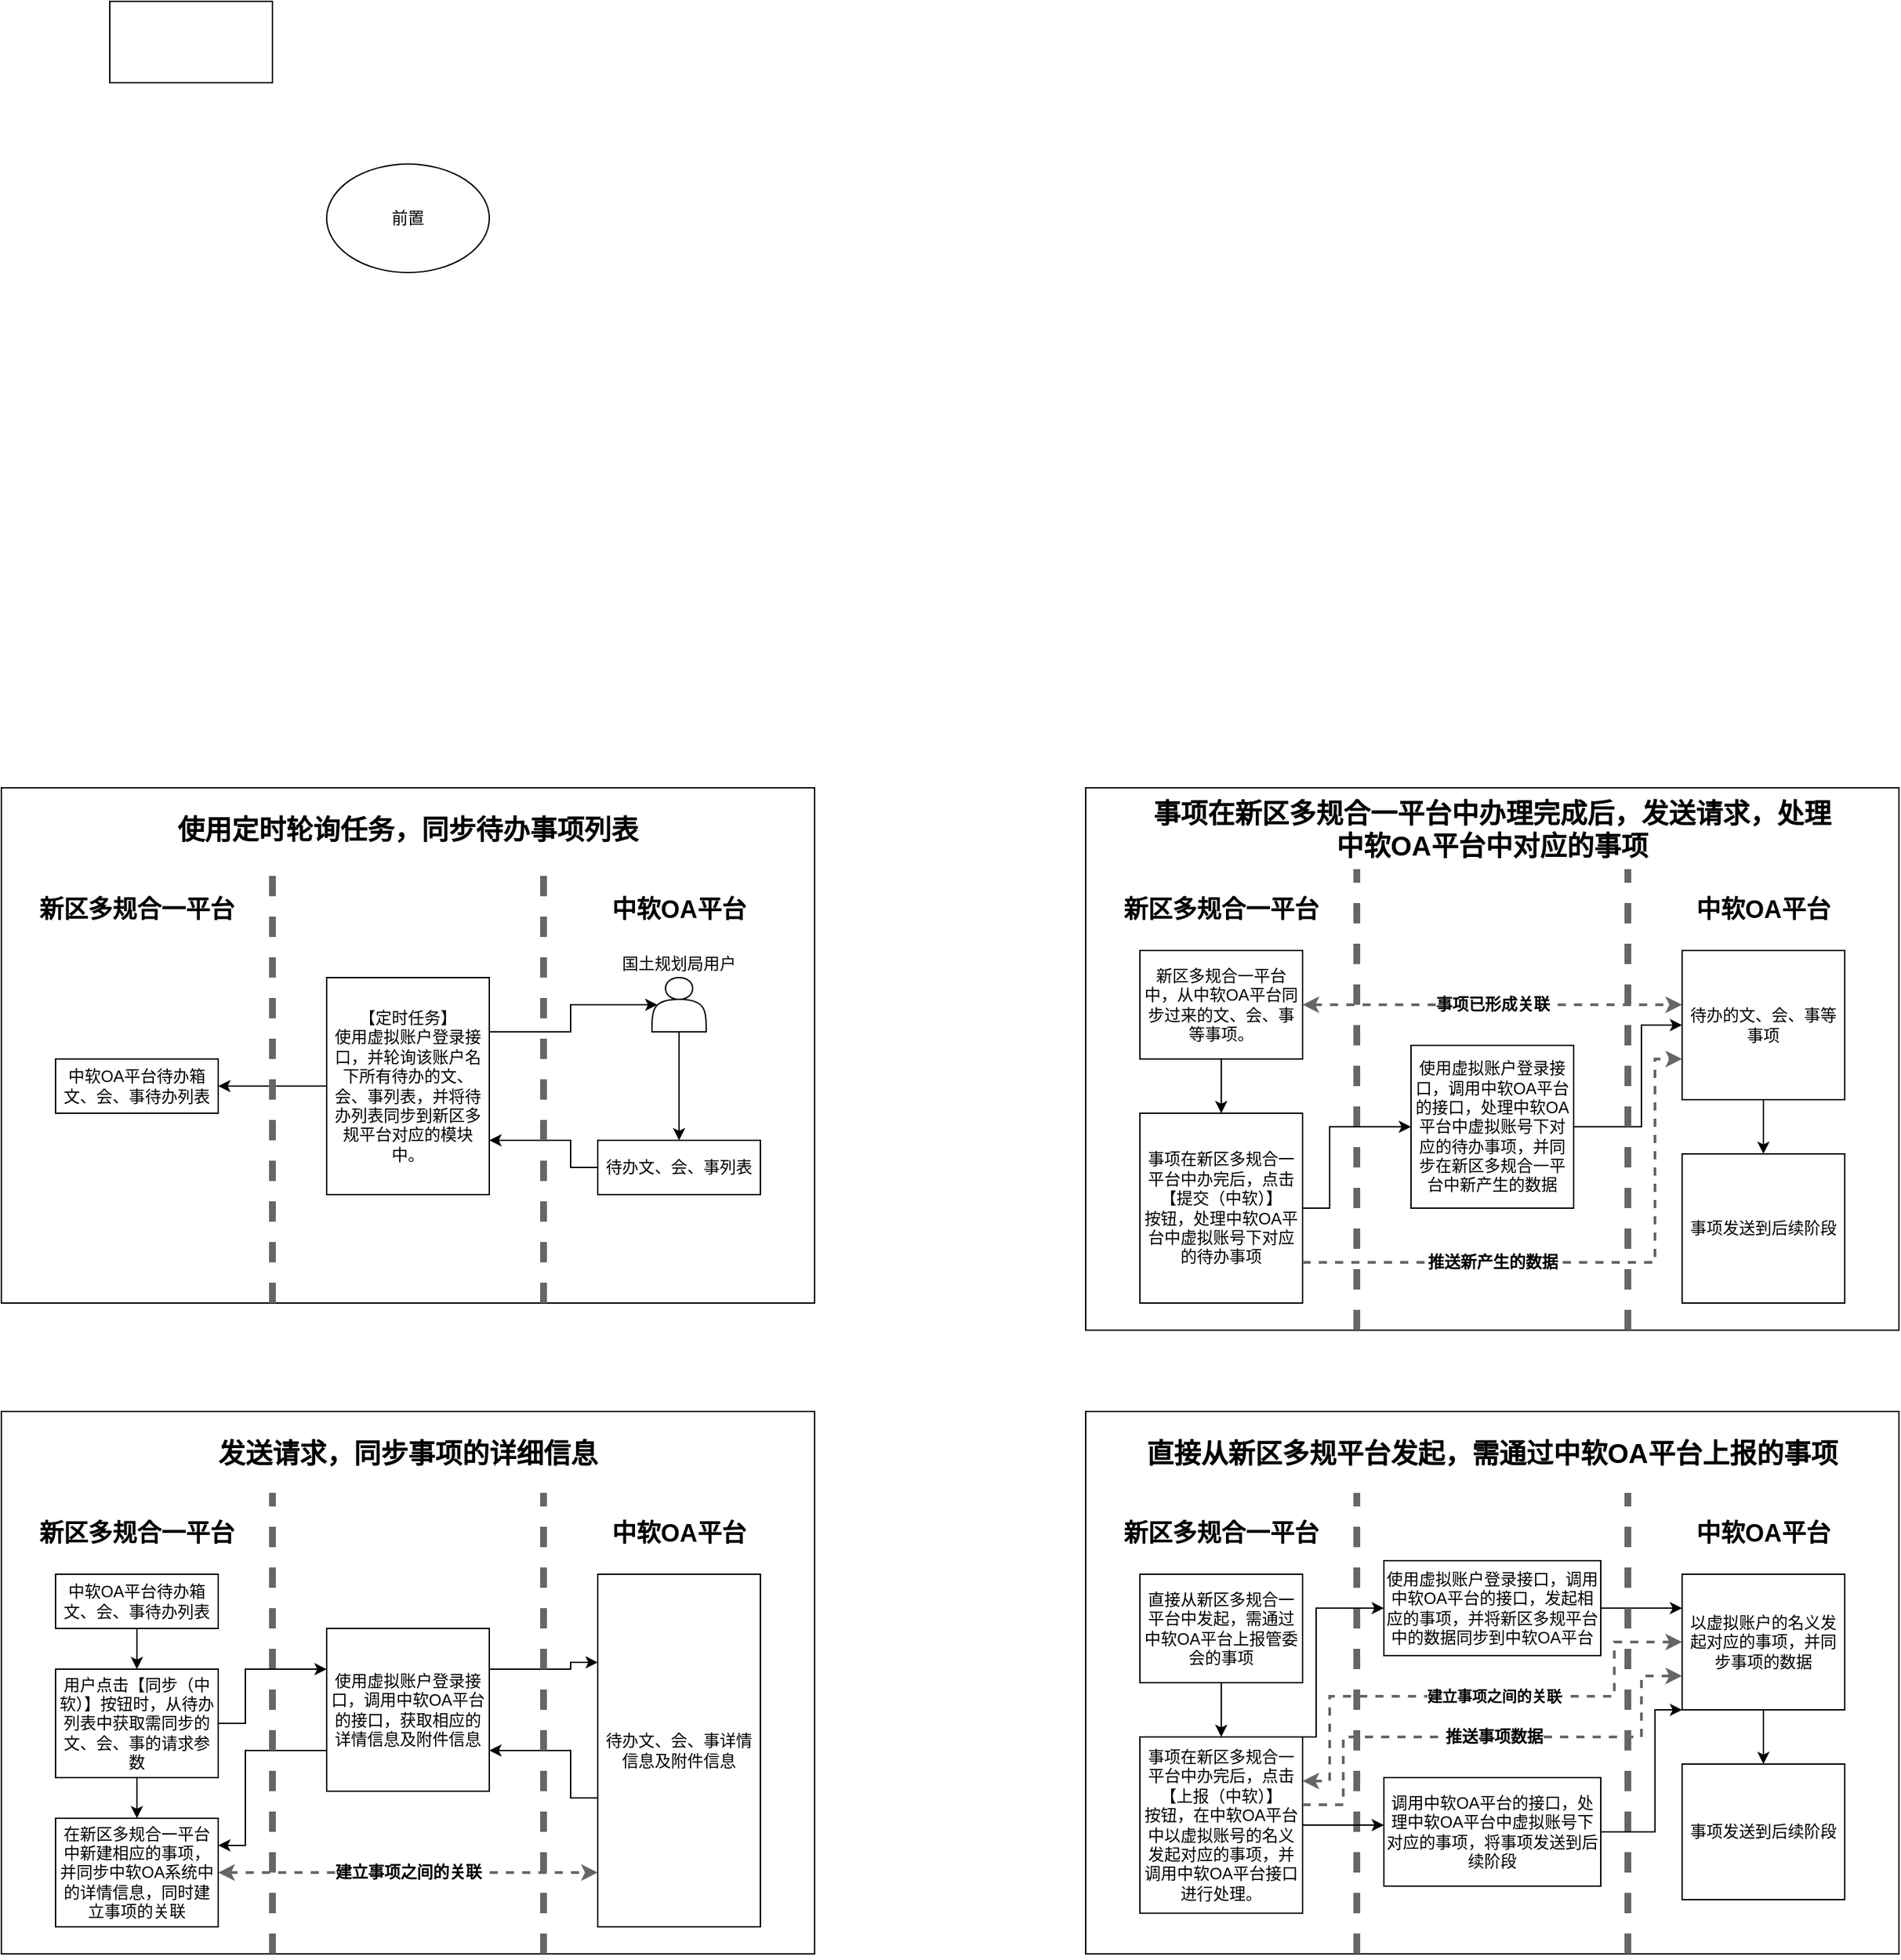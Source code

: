 <mxfile version="15.2.5" type="github" pages="8">
  <diagram id="x7S5RqhdeE9kZd9EBZzt" name="总体对接流程">
    <mxGraphModel dx="1422" dy="1963" grid="1" gridSize="10" guides="1" tooltips="1" connect="1" arrows="1" fold="1" page="1" pageScale="1" pageWidth="827" pageHeight="1169" math="0" shadow="0">
      <root>
        <mxCell id="0" />
        <mxCell id="1" parent="0" />
        <mxCell id="Qi4VVK5ZeT5TlyYO9Yci-16" value="" style="rounded=0;whiteSpace=wrap;html=1;" parent="1" vertex="1">
          <mxGeometry x="80" y="60" width="600" height="380" as="geometry" />
        </mxCell>
        <mxCell id="Qi4VVK5ZeT5TlyYO9Yci-10" style="edgeStyle=orthogonalEdgeStyle;rounded=0;orthogonalLoop=1;jettySize=auto;html=1;exitX=0;exitY=0.5;exitDx=0;exitDy=0;entryX=1;entryY=0.75;entryDx=0;entryDy=0;" parent="1" source="CzDoOxz1idOCnzo0Fpil-1" target="Qi4VVK5ZeT5TlyYO9Yci-7" edge="1">
          <mxGeometry relative="1" as="geometry">
            <Array as="points">
              <mxPoint x="500" y="340" />
              <mxPoint x="500" y="320" />
            </Array>
          </mxGeometry>
        </mxCell>
        <mxCell id="CzDoOxz1idOCnzo0Fpil-1" value="待办文、会、事列表" style="rounded=0;whiteSpace=wrap;html=1;" parent="1" vertex="1">
          <mxGeometry x="520" y="320" width="120" height="40" as="geometry" />
        </mxCell>
        <mxCell id="Qi4VVK5ZeT5TlyYO9Yci-2" style="edgeStyle=orthogonalEdgeStyle;rounded=0;orthogonalLoop=1;jettySize=auto;html=1;exitX=0.5;exitY=1;exitDx=0;exitDy=0;entryX=0.5;entryY=0;entryDx=0;entryDy=0;" parent="1" source="Qi4VVK5ZeT5TlyYO9Yci-1" target="CzDoOxz1idOCnzo0Fpil-1" edge="1">
          <mxGeometry relative="1" as="geometry" />
        </mxCell>
        <mxCell id="Qi4VVK5ZeT5TlyYO9Yci-1" value="" style="shape=actor;whiteSpace=wrap;html=1;" parent="1" vertex="1">
          <mxGeometry x="560" y="200" width="40" height="40" as="geometry" />
        </mxCell>
        <mxCell id="Qi4VVK5ZeT5TlyYO9Yci-4" value="国土规划局用户" style="text;html=1;strokeColor=none;fillColor=none;align=center;verticalAlign=middle;whiteSpace=wrap;rounded=0;" parent="1" vertex="1">
          <mxGeometry x="530" y="180" width="100" height="20" as="geometry" />
        </mxCell>
        <mxCell id="Qi4VVK5ZeT5TlyYO9Yci-9" style="edgeStyle=orthogonalEdgeStyle;rounded=0;orthogonalLoop=1;jettySize=auto;html=1;exitX=1;exitY=0.25;exitDx=0;exitDy=0;entryX=0.1;entryY=0.5;entryDx=0;entryDy=0;entryPerimeter=0;" parent="1" source="Qi4VVK5ZeT5TlyYO9Yci-7" target="Qi4VVK5ZeT5TlyYO9Yci-1" edge="1">
          <mxGeometry relative="1" as="geometry" />
        </mxCell>
        <mxCell id="Qi4VVK5ZeT5TlyYO9Yci-13" style="edgeStyle=orthogonalEdgeStyle;rounded=0;orthogonalLoop=1;jettySize=auto;html=1;exitX=0;exitY=0.5;exitDx=0;exitDy=0;entryX=1;entryY=0.5;entryDx=0;entryDy=0;" parent="1" source="Qi4VVK5ZeT5TlyYO9Yci-7" target="Qi4VVK5ZeT5TlyYO9Yci-12" edge="1">
          <mxGeometry relative="1" as="geometry" />
        </mxCell>
        <mxCell id="Qi4VVK5ZeT5TlyYO9Yci-7" value="&lt;span&gt;【定时任务】&lt;br&gt;使用虚拟账户登录接口，并轮询该账户名下所有待办的文、会、事列表，并将待办列表同步到新区多规平台对应的模块中。&lt;/span&gt;" style="rounded=0;whiteSpace=wrap;html=1;" parent="1" vertex="1">
          <mxGeometry x="320" y="200" width="120" height="160" as="geometry" />
        </mxCell>
        <mxCell id="Qi4VVK5ZeT5TlyYO9Yci-12" value="中软OA平台待办箱&lt;br&gt;文、会、事待办列表" style="rounded=0;whiteSpace=wrap;html=1;" parent="1" vertex="1">
          <mxGeometry x="120" y="260" width="120" height="40" as="geometry" />
        </mxCell>
        <mxCell id="Qi4VVK5ZeT5TlyYO9Yci-14" value="" style="endArrow=none;dashed=1;html=1;strokeWidth=5;fillColor=#f5f5f5;strokeColor=#666666;" parent="1" edge="1">
          <mxGeometry width="50" height="50" relative="1" as="geometry">
            <mxPoint x="280" y="440" as="sourcePoint" />
            <mxPoint x="280" y="120" as="targetPoint" />
          </mxGeometry>
        </mxCell>
        <mxCell id="Qi4VVK5ZeT5TlyYO9Yci-15" value="" style="endArrow=none;dashed=1;html=1;strokeWidth=5;fillColor=#f5f5f5;strokeColor=#666666;" parent="1" edge="1">
          <mxGeometry width="50" height="50" relative="1" as="geometry">
            <mxPoint x="480" y="440" as="sourcePoint" />
            <mxPoint x="480" y="120" as="targetPoint" />
          </mxGeometry>
        </mxCell>
        <mxCell id="Qi4VVK5ZeT5TlyYO9Yci-17" value="新区多规合一平台" style="text;html=1;strokeColor=none;fillColor=none;align=center;verticalAlign=middle;whiteSpace=wrap;rounded=0;fontSize=18;fontStyle=1" parent="1" vertex="1">
          <mxGeometry x="105" y="140" width="150" height="20" as="geometry" />
        </mxCell>
        <mxCell id="Qi4VVK5ZeT5TlyYO9Yci-18" value="中软OA平台" style="text;html=1;strokeColor=none;fillColor=none;align=center;verticalAlign=middle;whiteSpace=wrap;rounded=0;fontSize=18;fontStyle=1" parent="1" vertex="1">
          <mxGeometry x="505" y="140" width="150" height="20" as="geometry" />
        </mxCell>
        <mxCell id="Qi4VVK5ZeT5TlyYO9Yci-20" value="使用定时轮询任务，同步待办事项列表" style="text;html=1;strokeColor=none;fillColor=none;align=center;verticalAlign=middle;whiteSpace=wrap;rounded=0;fontSize=20;fontStyle=1" parent="1" vertex="1">
          <mxGeometry x="80" y="60" width="600" height="60" as="geometry" />
        </mxCell>
        <mxCell id="Qi4VVK5ZeT5TlyYO9Yci-21" value="" style="rounded=0;whiteSpace=wrap;html=1;" parent="1" vertex="1">
          <mxGeometry x="80" y="520" width="600" height="400" as="geometry" />
        </mxCell>
        <mxCell id="Qi4VVK5ZeT5TlyYO9Yci-41" style="edgeStyle=orthogonalEdgeStyle;rounded=0;orthogonalLoop=1;jettySize=auto;html=1;exitX=0;exitY=0.75;exitDx=0;exitDy=0;entryX=1;entryY=0.75;entryDx=0;entryDy=0;fontSize=1;strokeWidth=1;" parent="1" source="Qi4VVK5ZeT5TlyYO9Yci-23" target="Qi4VVK5ZeT5TlyYO9Yci-29" edge="1">
          <mxGeometry relative="1" as="geometry">
            <Array as="points">
              <mxPoint x="500" y="805" />
              <mxPoint x="500" y="770" />
            </Array>
          </mxGeometry>
        </mxCell>
        <mxCell id="Qi4VVK5ZeT5TlyYO9Yci-23" value="待办文、会、事详情信息及附件信息" style="rounded=0;whiteSpace=wrap;html=1;" parent="1" vertex="1">
          <mxGeometry x="520" y="640" width="120" height="260" as="geometry" />
        </mxCell>
        <mxCell id="Qi4VVK5ZeT5TlyYO9Yci-44" style="edgeStyle=orthogonalEdgeStyle;rounded=0;orthogonalLoop=1;jettySize=auto;html=1;exitX=0;exitY=0.75;exitDx=0;exitDy=0;entryX=1;entryY=0.25;entryDx=0;entryDy=0;fontSize=1;strokeWidth=1;" parent="1" source="Qi4VVK5ZeT5TlyYO9Yci-29" target="Qi4VVK5ZeT5TlyYO9Yci-42" edge="1">
          <mxGeometry relative="1" as="geometry">
            <Array as="points">
              <mxPoint x="260" y="770" />
              <mxPoint x="260" y="840" />
            </Array>
          </mxGeometry>
        </mxCell>
        <mxCell id="Qi4VVK5ZeT5TlyYO9Yci-45" style="edgeStyle=orthogonalEdgeStyle;rounded=0;orthogonalLoop=1;jettySize=auto;html=1;exitX=1;exitY=0.25;exitDx=0;exitDy=0;entryX=0;entryY=0.25;entryDx=0;entryDy=0;fontSize=1;strokeWidth=1;" parent="1" source="Qi4VVK5ZeT5TlyYO9Yci-29" target="Qi4VVK5ZeT5TlyYO9Yci-23" edge="1">
          <mxGeometry relative="1" as="geometry">
            <Array as="points">
              <mxPoint x="500" y="710" />
              <mxPoint x="500" y="705" />
            </Array>
          </mxGeometry>
        </mxCell>
        <mxCell id="Qi4VVK5ZeT5TlyYO9Yci-29" value="使用虚拟账户登录接口，调用中软OA平台的接口，获取相应的详情信息及附件信息" style="rounded=0;whiteSpace=wrap;html=1;" parent="1" vertex="1">
          <mxGeometry x="320" y="680" width="120" height="120" as="geometry" />
        </mxCell>
        <mxCell id="Qi4VVK5ZeT5TlyYO9Yci-38" value="" style="edgeStyle=orthogonalEdgeStyle;rounded=0;orthogonalLoop=1;jettySize=auto;html=1;fontSize=1;strokeWidth=1;" parent="1" source="Qi4VVK5ZeT5TlyYO9Yci-30" target="Qi4VVK5ZeT5TlyYO9Yci-37" edge="1">
          <mxGeometry relative="1" as="geometry" />
        </mxCell>
        <mxCell id="Qi4VVK5ZeT5TlyYO9Yci-30" value="中软OA平台待办箱&lt;br&gt;文、会、事待办列表" style="rounded=0;whiteSpace=wrap;html=1;" parent="1" vertex="1">
          <mxGeometry x="120" y="640" width="120" height="40" as="geometry" />
        </mxCell>
        <mxCell id="Qi4VVK5ZeT5TlyYO9Yci-31" value="" style="endArrow=none;dashed=1;html=1;strokeWidth=5;fillColor=#f5f5f5;strokeColor=#666666;" parent="1" edge="1">
          <mxGeometry width="50" height="50" relative="1" as="geometry">
            <mxPoint x="280" y="920" as="sourcePoint" />
            <mxPoint x="280" y="580" as="targetPoint" />
          </mxGeometry>
        </mxCell>
        <mxCell id="Qi4VVK5ZeT5TlyYO9Yci-32" value="" style="endArrow=none;dashed=1;html=1;strokeWidth=5;fillColor=#f5f5f5;strokeColor=#666666;" parent="1" edge="1">
          <mxGeometry width="50" height="50" relative="1" as="geometry">
            <mxPoint x="480" y="920" as="sourcePoint" />
            <mxPoint x="480" y="580" as="targetPoint" />
          </mxGeometry>
        </mxCell>
        <mxCell id="Qi4VVK5ZeT5TlyYO9Yci-33" value="新区多规合一平台" style="text;html=1;strokeColor=none;fillColor=none;align=center;verticalAlign=middle;whiteSpace=wrap;rounded=0;fontSize=18;fontStyle=1" parent="1" vertex="1">
          <mxGeometry x="105" y="600" width="150" height="20" as="geometry" />
        </mxCell>
        <mxCell id="Qi4VVK5ZeT5TlyYO9Yci-34" value="中软OA平台" style="text;html=1;strokeColor=none;fillColor=none;align=center;verticalAlign=middle;whiteSpace=wrap;rounded=0;fontSize=18;fontStyle=1" parent="1" vertex="1">
          <mxGeometry x="505" y="600" width="150" height="20" as="geometry" />
        </mxCell>
        <mxCell id="Qi4VVK5ZeT5TlyYO9Yci-35" value="发送请求，同步事项的详细信息" style="text;html=1;strokeColor=none;fillColor=none;align=center;verticalAlign=middle;whiteSpace=wrap;rounded=0;fontSize=20;fontStyle=1" parent="1" vertex="1">
          <mxGeometry x="80" y="520" width="600" height="60" as="geometry" />
        </mxCell>
        <mxCell id="Qi4VVK5ZeT5TlyYO9Yci-39" style="edgeStyle=orthogonalEdgeStyle;rounded=0;orthogonalLoop=1;jettySize=auto;html=1;exitX=1;exitY=0.5;exitDx=0;exitDy=0;entryX=0;entryY=0.25;entryDx=0;entryDy=0;fontSize=1;strokeWidth=1;" parent="1" source="Qi4VVK5ZeT5TlyYO9Yci-37" target="Qi4VVK5ZeT5TlyYO9Yci-29" edge="1">
          <mxGeometry relative="1" as="geometry">
            <Array as="points">
              <mxPoint x="260" y="750" />
              <mxPoint x="260" y="710" />
            </Array>
          </mxGeometry>
        </mxCell>
        <mxCell id="Qi4VVK5ZeT5TlyYO9Yci-43" value="" style="edgeStyle=orthogonalEdgeStyle;rounded=0;orthogonalLoop=1;jettySize=auto;html=1;fontSize=1;strokeWidth=1;" parent="1" source="Qi4VVK5ZeT5TlyYO9Yci-37" target="Qi4VVK5ZeT5TlyYO9Yci-42" edge="1">
          <mxGeometry relative="1" as="geometry" />
        </mxCell>
        <mxCell id="Qi4VVK5ZeT5TlyYO9Yci-37" value="用户点击【同步（中软）】按钮时，从待办列表中获取需同步的文、会、事的请求参数" style="rounded=0;whiteSpace=wrap;html=1;" parent="1" vertex="1">
          <mxGeometry x="120" y="710" width="120" height="80" as="geometry" />
        </mxCell>
        <mxCell id="Qi4VVK5ZeT5TlyYO9Yci-46" style="edgeStyle=orthogonalEdgeStyle;rounded=0;orthogonalLoop=1;jettySize=auto;html=1;exitX=1;exitY=0.5;exitDx=0;exitDy=0;fontSize=12;strokeWidth=2;dashed=1;startArrow=classic;startFill=1;fillColor=#f5f5f5;strokeColor=#666666;" parent="1" source="Qi4VVK5ZeT5TlyYO9Yci-42" target="Qi4VVK5ZeT5TlyYO9Yci-23" edge="1">
          <mxGeometry relative="1" as="geometry">
            <Array as="points">
              <mxPoint x="380" y="860" />
              <mxPoint x="380" y="860" />
            </Array>
          </mxGeometry>
        </mxCell>
        <mxCell id="Qi4VVK5ZeT5TlyYO9Yci-47" value="建立事项之间的关联" style="edgeLabel;html=1;align=center;verticalAlign=middle;resizable=0;points=[];fontSize=12;fontStyle=1" parent="Qi4VVK5ZeT5TlyYO9Yci-46" vertex="1" connectable="0">
          <mxGeometry x="0.047" y="-1" relative="1" as="geometry">
            <mxPoint x="-7" y="-1" as="offset" />
          </mxGeometry>
        </mxCell>
        <mxCell id="Qi4VVK5ZeT5TlyYO9Yci-42" value="在新区多规合一平台中新建相应的事项，并同步中软OA系统中的详情信息，同时建立事项的关联" style="rounded=0;whiteSpace=wrap;html=1;" parent="1" vertex="1">
          <mxGeometry x="120" y="820" width="120" height="80" as="geometry" />
        </mxCell>
        <mxCell id="Qi4VVK5ZeT5TlyYO9Yci-48" value="" style="rounded=0;whiteSpace=wrap;html=1;" parent="1" vertex="1">
          <mxGeometry x="880" y="60" width="600" height="400" as="geometry" />
        </mxCell>
        <mxCell id="eGLVIZ574ZHyebgrETUa-20" value="" style="edgeStyle=orthogonalEdgeStyle;rounded=0;orthogonalLoop=1;jettySize=auto;html=1;" parent="1" source="Qi4VVK5ZeT5TlyYO9Yci-50" target="eGLVIZ574ZHyebgrETUa-19" edge="1">
          <mxGeometry relative="1" as="geometry" />
        </mxCell>
        <mxCell id="Qi4VVK5ZeT5TlyYO9Yci-50" value="待办的文、会、事等事项" style="rounded=0;whiteSpace=wrap;html=1;" parent="1" vertex="1">
          <mxGeometry x="1320" y="180" width="120" height="110" as="geometry" />
        </mxCell>
        <mxCell id="Qi4VVK5ZeT5TlyYO9Yci-75" style="edgeStyle=orthogonalEdgeStyle;rounded=0;orthogonalLoop=1;jettySize=auto;html=1;exitX=1;exitY=0.5;exitDx=0;exitDy=0;entryX=0;entryY=0.5;entryDx=0;entryDy=0;fontSize=12;startArrow=none;startFill=0;strokeWidth=1;" parent="1" source="Qi4VVK5ZeT5TlyYO9Yci-53" target="Qi4VVK5ZeT5TlyYO9Yci-50" edge="1">
          <mxGeometry relative="1" as="geometry">
            <Array as="points">
              <mxPoint x="1290" y="310" />
              <mxPoint x="1290" y="235" />
            </Array>
          </mxGeometry>
        </mxCell>
        <mxCell id="Qi4VVK5ZeT5TlyYO9Yci-53" value="使用虚拟账户登录接口，调用中软OA平台的接口，处理中软OA平台中虚拟账号下对应的待办事项，并同步在新区多规合一平台中新产生的数据" style="rounded=0;whiteSpace=wrap;html=1;" parent="1" vertex="1">
          <mxGeometry x="1120" y="250" width="120" height="120" as="geometry" />
        </mxCell>
        <mxCell id="Qi4VVK5ZeT5TlyYO9Yci-56" value="" style="endArrow=none;dashed=1;html=1;strokeWidth=5;fillColor=#f5f5f5;strokeColor=#666666;" parent="1" edge="1">
          <mxGeometry width="50" height="50" relative="1" as="geometry">
            <mxPoint x="1080" y="460" as="sourcePoint" />
            <mxPoint x="1080" y="120" as="targetPoint" />
          </mxGeometry>
        </mxCell>
        <mxCell id="Qi4VVK5ZeT5TlyYO9Yci-57" value="" style="endArrow=none;dashed=1;html=1;strokeWidth=5;fillColor=#f5f5f5;strokeColor=#666666;" parent="1" edge="1">
          <mxGeometry width="50" height="50" relative="1" as="geometry">
            <mxPoint x="1280" y="460" as="sourcePoint" />
            <mxPoint x="1280" y="120" as="targetPoint" />
          </mxGeometry>
        </mxCell>
        <mxCell id="Qi4VVK5ZeT5TlyYO9Yci-58" value="新区多规合一平台" style="text;html=1;strokeColor=none;fillColor=none;align=center;verticalAlign=middle;whiteSpace=wrap;rounded=0;fontSize=18;fontStyle=1" parent="1" vertex="1">
          <mxGeometry x="905" y="140" width="150" height="20" as="geometry" />
        </mxCell>
        <mxCell id="Qi4VVK5ZeT5TlyYO9Yci-59" value="中软OA平台" style="text;html=1;strokeColor=none;fillColor=none;align=center;verticalAlign=middle;whiteSpace=wrap;rounded=0;fontSize=18;fontStyle=1" parent="1" vertex="1">
          <mxGeometry x="1305" y="140" width="150" height="20" as="geometry" />
        </mxCell>
        <mxCell id="Qi4VVK5ZeT5TlyYO9Yci-60" value="事项在新区多规合一平台中办理完成后，发送请求，处理&lt;br&gt;中软OA平台中对应的事项" style="text;html=1;strokeColor=none;fillColor=none;align=center;verticalAlign=middle;whiteSpace=wrap;rounded=0;fontSize=20;fontStyle=1" parent="1" vertex="1">
          <mxGeometry x="880" y="60" width="600" height="60" as="geometry" />
        </mxCell>
        <mxCell id="Qi4VVK5ZeT5TlyYO9Yci-64" style="edgeStyle=orthogonalEdgeStyle;rounded=0;orthogonalLoop=1;jettySize=auto;html=1;exitX=1;exitY=0.5;exitDx=0;exitDy=0;fontSize=12;strokeWidth=2;dashed=1;startArrow=classic;startFill=1;fillColor=#f5f5f5;strokeColor=#666666;" parent="1" source="Qi4VVK5ZeT5TlyYO9Yci-66" target="Qi4VVK5ZeT5TlyYO9Yci-50" edge="1">
          <mxGeometry relative="1" as="geometry">
            <Array as="points">
              <mxPoint x="1170" y="220" />
              <mxPoint x="1170" y="220" />
            </Array>
          </mxGeometry>
        </mxCell>
        <mxCell id="Qi4VVK5ZeT5TlyYO9Yci-65" value="事项已形成关联" style="edgeLabel;html=1;align=center;verticalAlign=middle;resizable=0;points=[];fontSize=12;fontStyle=1" parent="Qi4VVK5ZeT5TlyYO9Yci-64" vertex="1" connectable="0">
          <mxGeometry x="0.047" y="-1" relative="1" as="geometry">
            <mxPoint x="-7" y="-1" as="offset" />
          </mxGeometry>
        </mxCell>
        <mxCell id="Qi4VVK5ZeT5TlyYO9Yci-70" value="" style="edgeStyle=orthogonalEdgeStyle;rounded=0;orthogonalLoop=1;jettySize=auto;html=1;fontSize=12;startArrow=none;startFill=0;strokeWidth=1;" parent="1" source="Qi4VVK5ZeT5TlyYO9Yci-66" target="Qi4VVK5ZeT5TlyYO9Yci-69" edge="1">
          <mxGeometry relative="1" as="geometry" />
        </mxCell>
        <mxCell id="Qi4VVK5ZeT5TlyYO9Yci-66" value="新区多规合一平台中，从中软OA平台同步过来的文、会、事等事项。" style="rounded=0;whiteSpace=wrap;html=1;" parent="1" vertex="1">
          <mxGeometry x="920" y="180" width="120" height="80" as="geometry" />
        </mxCell>
        <mxCell id="Qi4VVK5ZeT5TlyYO9Yci-73" style="edgeStyle=orthogonalEdgeStyle;rounded=0;orthogonalLoop=1;jettySize=auto;html=1;exitX=1;exitY=0.5;exitDx=0;exitDy=0;entryX=0;entryY=0.5;entryDx=0;entryDy=0;fontSize=12;startArrow=none;startFill=0;strokeWidth=1;" parent="1" source="Qi4VVK5ZeT5TlyYO9Yci-69" target="Qi4VVK5ZeT5TlyYO9Yci-53" edge="1">
          <mxGeometry relative="1" as="geometry">
            <Array as="points">
              <mxPoint x="1060" y="370" />
              <mxPoint x="1060" y="310" />
            </Array>
          </mxGeometry>
        </mxCell>
        <mxCell id="Qi4VVK5ZeT5TlyYO9Yci-69" value="事项在新区多规合一平台中办完后，点击【提交（中软）】&lt;br&gt;按钮，处理中软OA平台中虚拟账号下对应的待办事项" style="rounded=0;whiteSpace=wrap;html=1;" parent="1" vertex="1">
          <mxGeometry x="920" y="300" width="120" height="140" as="geometry" />
        </mxCell>
        <mxCell id="Qi4VVK5ZeT5TlyYO9Yci-71" value="" style="rounded=0;whiteSpace=wrap;html=1;fontSize=12;" parent="1" vertex="1">
          <mxGeometry x="160" y="-520" width="120" height="60" as="geometry" />
        </mxCell>
        <mxCell id="Qi4VVK5ZeT5TlyYO9Yci-72" value="前置" style="ellipse;whiteSpace=wrap;html=1;fontSize=12;" parent="1" vertex="1">
          <mxGeometry x="320" y="-400" width="120" height="80" as="geometry" />
        </mxCell>
        <mxCell id="Qi4VVK5ZeT5TlyYO9Yci-77" style="edgeStyle=orthogonalEdgeStyle;rounded=0;orthogonalLoop=1;jettySize=auto;html=1;fontSize=12;strokeWidth=2;dashed=1;startArrow=none;startFill=0;fillColor=#f5f5f5;strokeColor=#666666;" parent="1" source="Qi4VVK5ZeT5TlyYO9Yci-69" target="Qi4VVK5ZeT5TlyYO9Yci-50" edge="1">
          <mxGeometry relative="1" as="geometry">
            <Array as="points">
              <mxPoint x="1300" y="410" />
              <mxPoint x="1300" y="260" />
            </Array>
            <mxPoint x="1040" y="220" as="sourcePoint" />
            <mxPoint x="1320" y="220.029" as="targetPoint" />
          </mxGeometry>
        </mxCell>
        <mxCell id="Qi4VVK5ZeT5TlyYO9Yci-78" value="推送新产生的数据" style="edgeLabel;html=1;align=center;verticalAlign=middle;resizable=0;points=[];fontSize=12;fontStyle=1" parent="Qi4VVK5ZeT5TlyYO9Yci-77" vertex="1" connectable="0">
          <mxGeometry x="0.047" y="-1" relative="1" as="geometry">
            <mxPoint x="-85" y="-1" as="offset" />
          </mxGeometry>
        </mxCell>
        <mxCell id="eGLVIZ574ZHyebgrETUa-1" value="" style="rounded=0;whiteSpace=wrap;html=1;" parent="1" vertex="1">
          <mxGeometry x="880" y="520" width="600" height="400" as="geometry" />
        </mxCell>
        <mxCell id="eGLVIZ574ZHyebgrETUa-23" value="" style="edgeStyle=orthogonalEdgeStyle;rounded=0;orthogonalLoop=1;jettySize=auto;html=1;" parent="1" source="eGLVIZ574ZHyebgrETUa-2" target="eGLVIZ574ZHyebgrETUa-22" edge="1">
          <mxGeometry relative="1" as="geometry" />
        </mxCell>
        <mxCell id="eGLVIZ574ZHyebgrETUa-2" value="以虚拟账户的名义发起对应的事项，并同步事项的数据" style="rounded=0;whiteSpace=wrap;html=1;" parent="1" vertex="1">
          <mxGeometry x="1320" y="640" width="120" height="100" as="geometry" />
        </mxCell>
        <mxCell id="eGLVIZ574ZHyebgrETUa-28" style="edgeStyle=orthogonalEdgeStyle;rounded=0;orthogonalLoop=1;jettySize=auto;html=1;exitX=1;exitY=0.25;exitDx=0;exitDy=0;entryX=0;entryY=0.25;entryDx=0;entryDy=0;" parent="1" source="eGLVIZ574ZHyebgrETUa-4" target="eGLVIZ574ZHyebgrETUa-2" edge="1">
          <mxGeometry relative="1" as="geometry">
            <Array as="points">
              <mxPoint x="1260" y="665" />
            </Array>
          </mxGeometry>
        </mxCell>
        <mxCell id="eGLVIZ574ZHyebgrETUa-4" value="使用虚拟账户登录接口，调用中软OA平台的接口，发起相应的事项，并将新区多规平台中的数据同步到中软OA平台" style="rounded=0;whiteSpace=wrap;html=1;" parent="1" vertex="1">
          <mxGeometry x="1100" y="630" width="160" height="70" as="geometry" />
        </mxCell>
        <mxCell id="eGLVIZ574ZHyebgrETUa-5" value="" style="endArrow=none;dashed=1;html=1;strokeWidth=5;fillColor=#f5f5f5;strokeColor=#666666;" parent="1" edge="1">
          <mxGeometry width="50" height="50" relative="1" as="geometry">
            <mxPoint x="1080" y="920" as="sourcePoint" />
            <mxPoint x="1080" y="580" as="targetPoint" />
          </mxGeometry>
        </mxCell>
        <mxCell id="eGLVIZ574ZHyebgrETUa-6" value="" style="endArrow=none;dashed=1;html=1;strokeWidth=5;fillColor=#f5f5f5;strokeColor=#666666;" parent="1" edge="1">
          <mxGeometry width="50" height="50" relative="1" as="geometry">
            <mxPoint x="1280" y="920" as="sourcePoint" />
            <mxPoint x="1280" y="580" as="targetPoint" />
          </mxGeometry>
        </mxCell>
        <mxCell id="eGLVIZ574ZHyebgrETUa-7" value="新区多规合一平台" style="text;html=1;strokeColor=none;fillColor=none;align=center;verticalAlign=middle;whiteSpace=wrap;rounded=0;fontSize=18;fontStyle=1" parent="1" vertex="1">
          <mxGeometry x="905" y="600" width="150" height="20" as="geometry" />
        </mxCell>
        <mxCell id="eGLVIZ574ZHyebgrETUa-8" value="中软OA平台" style="text;html=1;strokeColor=none;fillColor=none;align=center;verticalAlign=middle;whiteSpace=wrap;rounded=0;fontSize=18;fontStyle=1" parent="1" vertex="1">
          <mxGeometry x="1305" y="600" width="150" height="20" as="geometry" />
        </mxCell>
        <mxCell id="eGLVIZ574ZHyebgrETUa-9" value="直接从新区多规平台发起，需通过中软OA平台上报的事项" style="text;html=1;strokeColor=none;fillColor=none;align=center;verticalAlign=middle;whiteSpace=wrap;rounded=0;fontSize=20;fontStyle=1" parent="1" vertex="1">
          <mxGeometry x="880" y="520" width="600" height="60" as="geometry" />
        </mxCell>
        <mxCell id="eGLVIZ574ZHyebgrETUa-12" value="" style="edgeStyle=orthogonalEdgeStyle;rounded=0;orthogonalLoop=1;jettySize=auto;html=1;fontSize=12;startArrow=none;startFill=0;strokeWidth=1;" parent="1" source="eGLVIZ574ZHyebgrETUa-13" target="eGLVIZ574ZHyebgrETUa-15" edge="1">
          <mxGeometry relative="1" as="geometry" />
        </mxCell>
        <mxCell id="eGLVIZ574ZHyebgrETUa-13" value="直接从新区多规合一平台中发起，需通过中软OA平台上报管委会的事项" style="rounded=0;whiteSpace=wrap;html=1;" parent="1" vertex="1">
          <mxGeometry x="920" y="640" width="120" height="80" as="geometry" />
        </mxCell>
        <mxCell id="eGLVIZ574ZHyebgrETUa-14" style="edgeStyle=orthogonalEdgeStyle;rounded=0;orthogonalLoop=1;jettySize=auto;html=1;exitX=1;exitY=0;exitDx=0;exitDy=0;entryX=0;entryY=0.5;entryDx=0;entryDy=0;fontSize=12;startArrow=none;startFill=0;strokeWidth=1;" parent="1" source="eGLVIZ574ZHyebgrETUa-15" target="eGLVIZ574ZHyebgrETUa-4" edge="1">
          <mxGeometry relative="1" as="geometry">
            <Array as="points">
              <mxPoint x="1050" y="760" />
              <mxPoint x="1050" y="665" />
            </Array>
          </mxGeometry>
        </mxCell>
        <mxCell id="eGLVIZ574ZHyebgrETUa-21" style="edgeStyle=orthogonalEdgeStyle;rounded=0;orthogonalLoop=1;jettySize=auto;html=1;exitX=1;exitY=0.5;exitDx=0;exitDy=0;" parent="1" source="eGLVIZ574ZHyebgrETUa-15" target="eGLVIZ574ZHyebgrETUa-18" edge="1">
          <mxGeometry relative="1" as="geometry">
            <Array as="points">
              <mxPoint x="1100" y="825" />
              <mxPoint x="1100" y="825" />
            </Array>
          </mxGeometry>
        </mxCell>
        <mxCell id="eGLVIZ574ZHyebgrETUa-15" value="事项在新区多规合一平台中办完后，点击【上报（中软）】&lt;br&gt;按钮，在中软OA平台中以虚拟账号的名义发起对应的事项，并调用中软OA平台接口进行处理。" style="rounded=0;whiteSpace=wrap;html=1;" parent="1" vertex="1">
          <mxGeometry x="920" y="760" width="120" height="130" as="geometry" />
        </mxCell>
        <mxCell id="eGLVIZ574ZHyebgrETUa-24" style="edgeStyle=orthogonalEdgeStyle;rounded=0;orthogonalLoop=1;jettySize=auto;html=1;exitX=1;exitY=0.5;exitDx=0;exitDy=0;entryX=0;entryY=1;entryDx=0;entryDy=0;" parent="1" source="eGLVIZ574ZHyebgrETUa-18" target="eGLVIZ574ZHyebgrETUa-2" edge="1">
          <mxGeometry relative="1" as="geometry">
            <mxPoint x="1540" y="900" as="targetPoint" />
            <Array as="points">
              <mxPoint x="1300" y="830" />
              <mxPoint x="1300" y="740" />
            </Array>
          </mxGeometry>
        </mxCell>
        <mxCell id="eGLVIZ574ZHyebgrETUa-18" value="调用中软OA平台的接口，处理中软OA平台中虚拟账号下对应的事项，将事项发送到后续阶段" style="rounded=0;whiteSpace=wrap;html=1;" parent="1" vertex="1">
          <mxGeometry x="1100" y="790" width="160" height="80" as="geometry" />
        </mxCell>
        <mxCell id="eGLVIZ574ZHyebgrETUa-19" value="事项发送到后续阶段" style="rounded=0;whiteSpace=wrap;html=1;" parent="1" vertex="1">
          <mxGeometry x="1320" y="330" width="120" height="110" as="geometry" />
        </mxCell>
        <mxCell id="eGLVIZ574ZHyebgrETUa-22" value="事项发送到后续阶段" style="rounded=0;whiteSpace=wrap;html=1;" parent="1" vertex="1">
          <mxGeometry x="1320" y="780" width="120" height="100" as="geometry" />
        </mxCell>
        <mxCell id="eGLVIZ574ZHyebgrETUa-25" style="edgeStyle=orthogonalEdgeStyle;rounded=0;orthogonalLoop=1;jettySize=auto;html=1;exitX=1;exitY=0.25;exitDx=0;exitDy=0;fontSize=12;strokeWidth=2;dashed=1;startArrow=classic;startFill=1;fillColor=#f5f5f5;strokeColor=#666666;entryX=0;entryY=0.5;entryDx=0;entryDy=0;" parent="1" source="eGLVIZ574ZHyebgrETUa-15" target="eGLVIZ574ZHyebgrETUa-2" edge="1">
          <mxGeometry relative="1" as="geometry">
            <Array as="points">
              <mxPoint x="1060" y="793" />
              <mxPoint x="1060" y="730" />
              <mxPoint x="1270" y="730" />
              <mxPoint x="1270" y="690" />
            </Array>
            <mxPoint x="1041" y="689.5" as="sourcePoint" />
            <mxPoint x="1260" y="700" as="targetPoint" />
          </mxGeometry>
        </mxCell>
        <mxCell id="eGLVIZ574ZHyebgrETUa-27" value="建立事项之间的关联" style="edgeLabel;html=1;align=center;verticalAlign=middle;resizable=0;points=[];fontStyle=1" parent="eGLVIZ574ZHyebgrETUa-25" vertex="1" connectable="0">
          <mxGeometry x="-0.129" y="-1" relative="1" as="geometry">
            <mxPoint x="37" y="-1" as="offset" />
          </mxGeometry>
        </mxCell>
        <mxCell id="eGLVIZ574ZHyebgrETUa-29" style="edgeStyle=orthogonalEdgeStyle;rounded=0;orthogonalLoop=1;jettySize=auto;html=1;fontSize=12;strokeWidth=2;dashed=1;startArrow=none;startFill=0;fillColor=#f5f5f5;strokeColor=#666666;entryX=0;entryY=0.75;entryDx=0;entryDy=0;" parent="1" target="eGLVIZ574ZHyebgrETUa-2" edge="1">
          <mxGeometry relative="1" as="geometry">
            <Array as="points">
              <mxPoint x="1070" y="810" />
              <mxPoint x="1070" y="760" />
              <mxPoint x="1290" y="760" />
              <mxPoint x="1290" y="715" />
            </Array>
            <mxPoint x="1040" y="810" as="sourcePoint" />
            <mxPoint x="1680" y="810" as="targetPoint" />
          </mxGeometry>
        </mxCell>
        <mxCell id="eGLVIZ574ZHyebgrETUa-30" value="推送事项数据" style="edgeLabel;html=1;align=center;verticalAlign=middle;resizable=0;points=[];fontSize=12;fontStyle=1" parent="eGLVIZ574ZHyebgrETUa-29" vertex="1" connectable="0">
          <mxGeometry x="0.047" y="-1" relative="1" as="geometry">
            <mxPoint x="-6" y="-1" as="offset" />
          </mxGeometry>
        </mxCell>
      </root>
    </mxGraphModel>
  </diagram>
  <diagram id="TxsZGlCmDI8ykL7qB8qx" name="公文模块对接1">
    <mxGraphModel dx="1422" dy="794" grid="1" gridSize="10" guides="1" tooltips="1" connect="1" arrows="1" fold="1" page="1" pageScale="1" pageWidth="827" pageHeight="1169" math="0" shadow="0">
      <root>
        <mxCell id="ChiOq36YfbbvEDcIoUu9-0" />
        <mxCell id="ChiOq36YfbbvEDcIoUu9-1" parent="ChiOq36YfbbvEDcIoUu9-0" />
        <mxCell id="UUcnmLmqdDMZmVh0eJ3J-32" value="" style="rounded=0;whiteSpace=wrap;html=1;fontSize=20;" parent="ChiOq36YfbbvEDcIoUu9-1" vertex="1">
          <mxGeometry x="40" y="40" width="640" height="880" as="geometry" />
        </mxCell>
        <mxCell id="ChiOq36YfbbvEDcIoUu9-4" style="edgeStyle=orthogonalEdgeStyle;rounded=0;orthogonalLoop=1;jettySize=auto;html=1;exitX=0.5;exitY=1;exitDx=0;exitDy=0;entryX=0.5;entryY=0;entryDx=0;entryDy=0;" parent="ChiOq36YfbbvEDcIoUu9-1" source="ChiOq36YfbbvEDcIoUu9-2" target="ChiOq36YfbbvEDcIoUu9-3" edge="1">
          <mxGeometry relative="1" as="geometry" />
        </mxCell>
        <mxCell id="ChiOq36YfbbvEDcIoUu9-2" value="开始" style="ellipse;whiteSpace=wrap;html=1;fillColor=#d5e8d4;strokeColor=#82b366;" parent="ChiOq36YfbbvEDcIoUu9-1" vertex="1">
          <mxGeometry x="520" y="100" width="120" height="60" as="geometry" />
        </mxCell>
        <mxCell id="ChiOq36YfbbvEDcIoUu9-6" value="" style="edgeStyle=orthogonalEdgeStyle;rounded=0;orthogonalLoop=1;jettySize=auto;html=1;" parent="ChiOq36YfbbvEDcIoUu9-1" source="ChiOq36YfbbvEDcIoUu9-3" target="ChiOq36YfbbvEDcIoUu9-5" edge="1">
          <mxGeometry relative="1" as="geometry" />
        </mxCell>
        <mxCell id="ChiOq36YfbbvEDcIoUu9-3" value="收发文前置流程" style="rounded=0;whiteSpace=wrap;html=1;" parent="ChiOq36YfbbvEDcIoUu9-1" vertex="1">
          <mxGeometry x="520" y="200" width="120" height="40" as="geometry" />
        </mxCell>
        <mxCell id="ChiOq36YfbbvEDcIoUu9-11" style="edgeStyle=orthogonalEdgeStyle;rounded=0;orthogonalLoop=1;jettySize=auto;html=1;exitX=0;exitY=0.25;exitDx=0;exitDy=0;entryX=1;entryY=0.5;entryDx=0;entryDy=0;" parent="ChiOq36YfbbvEDcIoUu9-1" source="ChiOq36YfbbvEDcIoUu9-5" target="ChiOq36YfbbvEDcIoUu9-10" edge="1">
          <mxGeometry relative="1" as="geometry">
            <Array as="points">
              <mxPoint x="500" y="300" />
              <mxPoint x="500" y="240" />
            </Array>
          </mxGeometry>
        </mxCell>
        <mxCell id="UUcnmLmqdDMZmVh0eJ3J-4" style="edgeStyle=orthogonalEdgeStyle;rounded=0;orthogonalLoop=1;jettySize=auto;html=1;entryX=1;entryY=0.75;entryDx=0;entryDy=0;" parent="ChiOq36YfbbvEDcIoUu9-1" source="ChiOq36YfbbvEDcIoUu9-5" target="UUcnmLmqdDMZmVh0eJ3J-1" edge="1">
          <mxGeometry relative="1" as="geometry">
            <Array as="points">
              <mxPoint x="500" y="350" />
              <mxPoint x="500" y="350" />
            </Array>
          </mxGeometry>
        </mxCell>
        <mxCell id="UUcnmLmqdDMZmVh0eJ3J-19" style="edgeStyle=orthogonalEdgeStyle;rounded=0;orthogonalLoop=1;jettySize=auto;html=1;exitX=0.5;exitY=1;exitDx=0;exitDy=0;entryX=0.5;entryY=0;entryDx=0;entryDy=0;dashed=1;" parent="ChiOq36YfbbvEDcIoUu9-1" source="ChiOq36YfbbvEDcIoUu9-5" target="UUcnmLmqdDMZmVh0eJ3J-15" edge="1">
          <mxGeometry relative="1" as="geometry" />
        </mxCell>
        <mxCell id="ChiOq36YfbbvEDcIoUu9-5" value="国土规划局账户" style="rounded=0;whiteSpace=wrap;html=1;" parent="ChiOq36YfbbvEDcIoUu9-1" vertex="1">
          <mxGeometry x="520" y="280" width="120" height="100" as="geometry" />
        </mxCell>
        <mxCell id="UUcnmLmqdDMZmVh0eJ3J-0" style="edgeStyle=orthogonalEdgeStyle;rounded=0;orthogonalLoop=1;jettySize=auto;html=1;exitX=0.5;exitY=1;exitDx=0;exitDy=0;entryX=0.5;entryY=0;entryDx=0;entryDy=0;" parent="ChiOq36YfbbvEDcIoUu9-1" source="ChiOq36YfbbvEDcIoUu9-7" target="ChiOq36YfbbvEDcIoUu9-15" edge="1">
          <mxGeometry relative="1" as="geometry" />
        </mxCell>
        <mxCell id="ChiOq36YfbbvEDcIoUu9-7" value="线上来文箱" style="rounded=0;whiteSpace=wrap;html=1;" parent="ChiOq36YfbbvEDcIoUu9-1" vertex="1">
          <mxGeometry x="80" y="120" width="120" height="40" as="geometry" />
        </mxCell>
        <mxCell id="ChiOq36YfbbvEDcIoUu9-12" style="edgeStyle=orthogonalEdgeStyle;rounded=0;orthogonalLoop=1;jettySize=auto;html=1;exitX=0;exitY=0.5;exitDx=0;exitDy=0;entryX=1;entryY=0.5;entryDx=0;entryDy=0;" parent="ChiOq36YfbbvEDcIoUu9-1" source="ChiOq36YfbbvEDcIoUu9-10" target="ChiOq36YfbbvEDcIoUu9-7" edge="1">
          <mxGeometry relative="1" as="geometry">
            <Array as="points">
              <mxPoint x="260" y="240" />
              <mxPoint x="260" y="140" />
            </Array>
          </mxGeometry>
        </mxCell>
        <mxCell id="ChiOq36YfbbvEDcIoUu9-10" value="定期轮询，将中软OA平台“国土规划局”账户下所有的待办公文列表同步至新区多规合一平台“线上来文箱”" style="rounded=0;whiteSpace=wrap;html=1;" parent="ChiOq36YfbbvEDcIoUu9-1" vertex="1">
          <mxGeometry x="280" y="200" width="160" height="80" as="geometry" />
        </mxCell>
        <mxCell id="UUcnmLmqdDMZmVh0eJ3J-2" style="edgeStyle=orthogonalEdgeStyle;rounded=0;orthogonalLoop=1;jettySize=auto;html=1;exitX=1;exitY=0.25;exitDx=0;exitDy=0;entryX=0;entryY=0.25;entryDx=0;entryDy=0;" parent="ChiOq36YfbbvEDcIoUu9-1" source="ChiOq36YfbbvEDcIoUu9-15" target="UUcnmLmqdDMZmVh0eJ3J-1" edge="1">
          <mxGeometry relative="1" as="geometry">
            <Array as="points">
              <mxPoint x="220" y="220" />
              <mxPoint x="220" y="330" />
            </Array>
          </mxGeometry>
        </mxCell>
        <mxCell id="UUcnmLmqdDMZmVh0eJ3J-9" style="edgeStyle=orthogonalEdgeStyle;rounded=0;orthogonalLoop=1;jettySize=auto;html=1;exitX=0.5;exitY=1;exitDx=0;exitDy=0;" parent="ChiOq36YfbbvEDcIoUu9-1" source="ChiOq36YfbbvEDcIoUu9-15" target="UUcnmLmqdDMZmVh0eJ3J-7" edge="1">
          <mxGeometry relative="1" as="geometry" />
        </mxCell>
        <mxCell id="ChiOq36YfbbvEDcIoUu9-15" value="国土规划局综合处收文专员从“线上来文箱”中选择需同步的公文并点击&lt;font color=&quot;#ff3333&quot;&gt;&lt;b&gt;【同步（中软）】&lt;/b&gt;&lt;/font&gt;按钮" style="rounded=0;whiteSpace=wrap;html=1;" parent="ChiOq36YfbbvEDcIoUu9-1" vertex="1">
          <mxGeometry x="80" y="200" width="120" height="80" as="geometry" />
        </mxCell>
        <mxCell id="UUcnmLmqdDMZmVh0eJ3J-3" style="edgeStyle=orthogonalEdgeStyle;rounded=0;orthogonalLoop=1;jettySize=auto;html=1;exitX=1;exitY=0.25;exitDx=0;exitDy=0;" parent="ChiOq36YfbbvEDcIoUu9-1" source="UUcnmLmqdDMZmVh0eJ3J-1" target="ChiOq36YfbbvEDcIoUu9-5" edge="1">
          <mxGeometry relative="1" as="geometry">
            <mxPoint x="540" y="320" as="targetPoint" />
            <Array as="points">
              <mxPoint x="510" y="330" />
              <mxPoint x="510" y="330" />
            </Array>
          </mxGeometry>
        </mxCell>
        <mxCell id="UUcnmLmqdDMZmVh0eJ3J-5" style="edgeStyle=orthogonalEdgeStyle;rounded=0;orthogonalLoop=1;jettySize=auto;html=1;exitX=0;exitY=0.75;exitDx=0;exitDy=0;entryX=1;entryY=0.5;entryDx=0;entryDy=0;" parent="ChiOq36YfbbvEDcIoUu9-1" source="UUcnmLmqdDMZmVh0eJ3J-1" target="UUcnmLmqdDMZmVh0eJ3J-8" edge="1">
          <mxGeometry relative="1" as="geometry">
            <Array as="points">
              <mxPoint x="220" y="350" />
              <mxPoint x="220" y="450" />
            </Array>
          </mxGeometry>
        </mxCell>
        <mxCell id="UUcnmLmqdDMZmVh0eJ3J-1" value="同步国土规划局综合处&lt;br&gt;收文专员选择的公文" style="rounded=0;whiteSpace=wrap;html=1;" parent="ChiOq36YfbbvEDcIoUu9-1" vertex="1">
          <mxGeometry x="280" y="320" width="160" height="40" as="geometry" />
        </mxCell>
        <mxCell id="UUcnmLmqdDMZmVh0eJ3J-10" style="edgeStyle=orthogonalEdgeStyle;rounded=0;orthogonalLoop=1;jettySize=auto;html=1;exitX=0.5;exitY=1;exitDx=0;exitDy=0;" parent="ChiOq36YfbbvEDcIoUu9-1" source="UUcnmLmqdDMZmVh0eJ3J-7" target="UUcnmLmqdDMZmVh0eJ3J-8" edge="1">
          <mxGeometry relative="1" as="geometry" />
        </mxCell>
        <mxCell id="UUcnmLmqdDMZmVh0eJ3J-7" value="启动新区多规合一&lt;br&gt;平台&lt;b&gt;&lt;font color=&quot;#ff3333&quot;&gt;收文登记&lt;/font&gt;&lt;/b&gt;流程" style="ellipse;whiteSpace=wrap;html=1;fillColor=#d5e8d4;strokeColor=#82b366;" parent="ChiOq36YfbbvEDcIoUu9-1" vertex="1">
          <mxGeometry x="80" y="320" width="120" height="60" as="geometry" />
        </mxCell>
        <mxCell id="UUcnmLmqdDMZmVh0eJ3J-12" value="" style="edgeStyle=orthogonalEdgeStyle;rounded=0;orthogonalLoop=1;jettySize=auto;html=1;" parent="ChiOq36YfbbvEDcIoUu9-1" source="UUcnmLmqdDMZmVh0eJ3J-8" target="UUcnmLmqdDMZmVh0eJ3J-11" edge="1">
          <mxGeometry relative="1" as="geometry" />
        </mxCell>
        <mxCell id="UUcnmLmqdDMZmVh0eJ3J-8" value="综合处收文登记阶段" style="rounded=0;whiteSpace=wrap;html=1;" parent="ChiOq36YfbbvEDcIoUu9-1" vertex="1">
          <mxGeometry x="80" y="420" width="120" height="60" as="geometry" />
        </mxCell>
        <mxCell id="UUcnmLmqdDMZmVh0eJ3J-14" value="" style="edgeStyle=orthogonalEdgeStyle;rounded=0;orthogonalLoop=1;jettySize=auto;html=1;" parent="ChiOq36YfbbvEDcIoUu9-1" source="UUcnmLmqdDMZmVh0eJ3J-11" target="UUcnmLmqdDMZmVh0eJ3J-13" edge="1">
          <mxGeometry relative="1" as="geometry" />
        </mxCell>
        <mxCell id="UUcnmLmqdDMZmVh0eJ3J-11" value="国土规划局内部&lt;br&gt;审批流程" style="rounded=0;whiteSpace=wrap;html=1;" parent="ChiOq36YfbbvEDcIoUu9-1" vertex="1">
          <mxGeometry x="80" y="520" width="120" height="60" as="geometry" />
        </mxCell>
        <mxCell id="UUcnmLmqdDMZmVh0eJ3J-17" style="edgeStyle=orthogonalEdgeStyle;rounded=0;orthogonalLoop=1;jettySize=auto;html=1;exitX=1;exitY=0.5;exitDx=0;exitDy=0;entryX=0;entryY=0.5;entryDx=0;entryDy=0;" parent="ChiOq36YfbbvEDcIoUu9-1" source="UUcnmLmqdDMZmVh0eJ3J-13" target="UUcnmLmqdDMZmVh0eJ3J-16" edge="1">
          <mxGeometry relative="1" as="geometry" />
        </mxCell>
        <mxCell id="UUcnmLmqdDMZmVh0eJ3J-21" value="" style="edgeStyle=orthogonalEdgeStyle;rounded=0;orthogonalLoop=1;jettySize=auto;html=1;" parent="ChiOq36YfbbvEDcIoUu9-1" source="UUcnmLmqdDMZmVh0eJ3J-13" target="UUcnmLmqdDMZmVh0eJ3J-20" edge="1">
          <mxGeometry relative="1" as="geometry" />
        </mxCell>
        <mxCell id="UUcnmLmqdDMZmVh0eJ3J-13" value="经办人整理阶段&lt;br&gt;点击&lt;b&gt;&lt;font color=&quot;#ff3333&quot;&gt;【提交（中软）】&lt;/font&gt;&lt;/b&gt;按钮" style="rounded=0;whiteSpace=wrap;html=1;" parent="ChiOq36YfbbvEDcIoUu9-1" vertex="1">
          <mxGeometry x="80" y="620" width="120" height="80" as="geometry" />
        </mxCell>
        <mxCell id="UUcnmLmqdDMZmVh0eJ3J-25" value="" style="edgeStyle=orthogonalEdgeStyle;rounded=0;orthogonalLoop=1;jettySize=auto;html=1;" parent="ChiOq36YfbbvEDcIoUu9-1" source="UUcnmLmqdDMZmVh0eJ3J-15" target="UUcnmLmqdDMZmVh0eJ3J-24" edge="1">
          <mxGeometry relative="1" as="geometry" />
        </mxCell>
        <mxCell id="UUcnmLmqdDMZmVh0eJ3J-15" value="管委会后续办文流程" style="rounded=0;whiteSpace=wrap;html=1;" parent="ChiOq36YfbbvEDcIoUu9-1" vertex="1">
          <mxGeometry x="520" y="620" width="120" height="80" as="geometry" />
        </mxCell>
        <mxCell id="UUcnmLmqdDMZmVh0eJ3J-18" style="edgeStyle=orthogonalEdgeStyle;rounded=0;orthogonalLoop=1;jettySize=auto;html=1;exitX=1;exitY=0.5;exitDx=0;exitDy=0;entryX=0;entryY=0.5;entryDx=0;entryDy=0;" parent="ChiOq36YfbbvEDcIoUu9-1" source="UUcnmLmqdDMZmVh0eJ3J-16" target="UUcnmLmqdDMZmVh0eJ3J-15" edge="1">
          <mxGeometry relative="1" as="geometry" />
        </mxCell>
        <mxCell id="UUcnmLmqdDMZmVh0eJ3J-16" value="处理中软OA平台“国土规划局”账户中的待办公文，同步新区多规平台中新增的办文信息，并将中软OA平台中的公文批转至后续阶段" style="rounded=0;whiteSpace=wrap;html=1;" parent="ChiOq36YfbbvEDcIoUu9-1" vertex="1">
          <mxGeometry x="280" y="620" width="160" height="80" as="geometry" />
        </mxCell>
        <mxCell id="UUcnmLmqdDMZmVh0eJ3J-23" value="" style="edgeStyle=orthogonalEdgeStyle;rounded=0;orthogonalLoop=1;jettySize=auto;html=1;" parent="ChiOq36YfbbvEDcIoUu9-1" source="UUcnmLmqdDMZmVh0eJ3J-20" target="UUcnmLmqdDMZmVh0eJ3J-22" edge="1">
          <mxGeometry relative="1" as="geometry" />
        </mxCell>
        <mxCell id="UUcnmLmqdDMZmVh0eJ3J-20" value="国土规划局后续流程" style="rounded=0;whiteSpace=wrap;html=1;" parent="ChiOq36YfbbvEDcIoUu9-1" vertex="1">
          <mxGeometry x="80" y="740" width="120" height="60" as="geometry" />
        </mxCell>
        <mxCell id="UUcnmLmqdDMZmVh0eJ3J-22" value="结束" style="ellipse;whiteSpace=wrap;html=1;rounded=0;fillColor=#dae8fc;strokeColor=#6c8ebf;" parent="ChiOq36YfbbvEDcIoUu9-1" vertex="1">
          <mxGeometry x="80" y="840" width="120" height="60" as="geometry" />
        </mxCell>
        <mxCell id="UUcnmLmqdDMZmVh0eJ3J-24" value="结束" style="ellipse;whiteSpace=wrap;html=1;rounded=0;fillColor=#dae8fc;strokeColor=#6c8ebf;" parent="ChiOq36YfbbvEDcIoUu9-1" vertex="1">
          <mxGeometry x="520" y="840" width="120" height="60" as="geometry" />
        </mxCell>
        <mxCell id="UUcnmLmqdDMZmVh0eJ3J-26" value="" style="endArrow=none;dashed=1;html=1;strokeWidth=2;entryX=1;entryY=0;entryDx=0;entryDy=0;" parent="ChiOq36YfbbvEDcIoUu9-1" target="UUcnmLmqdDMZmVh0eJ3J-28" edge="1">
          <mxGeometry width="50" height="50" relative="1" as="geometry">
            <mxPoint x="240" y="920" as="sourcePoint" />
            <mxPoint x="240" as="targetPoint" />
          </mxGeometry>
        </mxCell>
        <mxCell id="UUcnmLmqdDMZmVh0eJ3J-27" value="" style="endArrow=none;dashed=1;html=1;strokeWidth=2;" parent="ChiOq36YfbbvEDcIoUu9-1" edge="1">
          <mxGeometry width="50" height="50" relative="1" as="geometry">
            <mxPoint x="480" y="920" as="sourcePoint" />
            <mxPoint x="480" y="40" as="targetPoint" />
          </mxGeometry>
        </mxCell>
        <mxCell id="UUcnmLmqdDMZmVh0eJ3J-28" value="新区多规合一平台" style="text;html=1;strokeColor=none;fillColor=none;align=center;verticalAlign=middle;whiteSpace=wrap;rounded=0;fontSize=20;fontStyle=1" parent="ChiOq36YfbbvEDcIoUu9-1" vertex="1">
          <mxGeometry x="40" y="40" width="200" height="40" as="geometry" />
        </mxCell>
        <mxCell id="UUcnmLmqdDMZmVh0eJ3J-29" value="中软OA平台" style="text;html=1;strokeColor=none;fillColor=none;align=center;verticalAlign=middle;whiteSpace=wrap;rounded=0;fontSize=20;fontStyle=1" parent="ChiOq36YfbbvEDcIoUu9-1" vertex="1">
          <mxGeometry x="480" y="40" width="200" height="40" as="geometry" />
        </mxCell>
        <mxCell id="UUcnmLmqdDMZmVh0eJ3J-30" value="对接程序" style="text;html=1;strokeColor=none;fillColor=none;align=center;verticalAlign=middle;whiteSpace=wrap;rounded=0;fontSize=20;fontStyle=1" parent="ChiOq36YfbbvEDcIoUu9-1" vertex="1">
          <mxGeometry x="240" y="40" width="240" height="40" as="geometry" />
        </mxCell>
        <mxCell id="Q_v7umOW_KtZeKHwjJqa-0" value="&lt;span style=&quot;text-align: justify&quot;&gt;对接程序自动批转&lt;/span&gt;" style="rounded=1;whiteSpace=wrap;html=1;fillColor=#f8cecc;strokeColor=#b85450;" vertex="1" parent="ChiOq36YfbbvEDcIoUu9-1">
          <mxGeometry x="520" y="470" width="120" height="40" as="geometry" />
        </mxCell>
      </root>
    </mxGraphModel>
  </diagram>
  <diagram id="_a0_VZDNy37BhTJ2SzUF" name="公文模块对接2">
    <mxGraphModel dx="1422" dy="794" grid="1" gridSize="10" guides="1" tooltips="1" connect="1" arrows="1" fold="1" page="1" pageScale="1" pageWidth="827" pageHeight="1169" math="0" shadow="0">
      <root>
        <mxCell id="u-x6wBQmTHPl3m6VUXw4-0" />
        <mxCell id="u-x6wBQmTHPl3m6VUXw4-1" parent="u-x6wBQmTHPl3m6VUXw4-0" />
        <mxCell id="8xQjMTZjk1MVYhIIMVaS-0" value="" style="rounded=0;whiteSpace=wrap;html=1;fontSize=20;" parent="u-x6wBQmTHPl3m6VUXw4-1" vertex="1">
          <mxGeometry x="40" y="40" width="640" height="720" as="geometry" />
        </mxCell>
        <mxCell id="8xQjMTZjk1MVYhIIMVaS-19" style="edgeStyle=orthogonalEdgeStyle;rounded=0;orthogonalLoop=1;jettySize=auto;html=1;exitX=0.5;exitY=1;exitDx=0;exitDy=0;" parent="u-x6wBQmTHPl3m6VUXw4-1" source="8xQjMTZjk1MVYhIIMVaS-20" target="8xQjMTZjk1MVYhIIMVaS-22" edge="1">
          <mxGeometry relative="1" as="geometry" />
        </mxCell>
        <mxCell id="8xQjMTZjk1MVYhIIMVaS-20" value="启动&lt;b&gt;&lt;font color=&quot;#ff3333&quot;&gt;发文拟稿&lt;/font&gt;&lt;/b&gt;流程" style="ellipse;whiteSpace=wrap;html=1;fillColor=#d5e8d4;strokeColor=#82b366;" parent="u-x6wBQmTHPl3m6VUXw4-1" vertex="1">
          <mxGeometry x="80" y="120" width="120" height="60" as="geometry" />
        </mxCell>
        <mxCell id="jMMZyYM47y38t8iZiQII-0" style="edgeStyle=orthogonalEdgeStyle;rounded=0;orthogonalLoop=1;jettySize=auto;html=1;exitX=0.5;exitY=1;exitDx=0;exitDy=0;fontSize=20;" parent="u-x6wBQmTHPl3m6VUXw4-1" source="8xQjMTZjk1MVYhIIMVaS-22" target="8xQjMTZjk1MVYhIIMVaS-27" edge="1">
          <mxGeometry relative="1" as="geometry" />
        </mxCell>
        <mxCell id="8xQjMTZjk1MVYhIIMVaS-22" value="国土规划局内部&lt;br&gt;审批流程" style="rounded=0;whiteSpace=wrap;html=1;" parent="u-x6wBQmTHPl3m6VUXw4-1" vertex="1">
          <mxGeometry x="80" y="240" width="120" height="60" as="geometry" />
        </mxCell>
        <mxCell id="gSPewHQnccvogxdCZ2Xv-0" style="edgeStyle=orthogonalEdgeStyle;rounded=0;orthogonalLoop=1;jettySize=auto;html=1;exitX=1;exitY=0.5;exitDx=0;exitDy=0;entryX=0;entryY=0.5;entryDx=0;entryDy=0;fontSize=12;" parent="u-x6wBQmTHPl3m6VUXw4-1" source="8xQjMTZjk1MVYhIIMVaS-27" target="qTGu4skhytICTcMDjJbl-1" edge="1">
          <mxGeometry relative="1" as="geometry">
            <Array as="points">
              <mxPoint x="220" y="390" />
              <mxPoint x="220" y="160" />
            </Array>
          </mxGeometry>
        </mxCell>
        <mxCell id="tADVsOIA4mk3-vs1auyZ-5" style="edgeStyle=orthogonalEdgeStyle;rounded=0;orthogonalLoop=1;jettySize=auto;html=1;exitX=0.5;exitY=1;exitDx=0;exitDy=0;fontSize=12;" parent="u-x6wBQmTHPl3m6VUXw4-1" source="8xQjMTZjk1MVYhIIMVaS-27" target="tADVsOIA4mk3-vs1auyZ-4" edge="1">
          <mxGeometry relative="1" as="geometry" />
        </mxCell>
        <mxCell id="8xQjMTZjk1MVYhIIMVaS-27" value="经办人整理阶段&lt;br&gt;点击&lt;b&gt;&lt;font color=&quot;#ff3333&quot;&gt;【上报（中软）】&lt;/font&gt;&lt;/b&gt;按钮" style="rounded=0;whiteSpace=wrap;html=1;" parent="u-x6wBQmTHPl3m6VUXw4-1" vertex="1">
          <mxGeometry x="80" y="360" width="120" height="60" as="geometry" />
        </mxCell>
        <mxCell id="8xQjMTZjk1MVYhIIMVaS-28" value="" style="edgeStyle=orthogonalEdgeStyle;rounded=0;orthogonalLoop=1;jettySize=auto;html=1;" parent="u-x6wBQmTHPl3m6VUXw4-1" source="8xQjMTZjk1MVYhIIMVaS-29" target="8xQjMTZjk1MVYhIIMVaS-35" edge="1">
          <mxGeometry relative="1" as="geometry" />
        </mxCell>
        <mxCell id="8xQjMTZjk1MVYhIIMVaS-29" value="管委会收文后续&lt;br&gt;办理流程" style="rounded=0;whiteSpace=wrap;html=1;" parent="u-x6wBQmTHPl3m6VUXw4-1" vertex="1">
          <mxGeometry x="520" y="580" width="120" height="60" as="geometry" />
        </mxCell>
        <mxCell id="8xQjMTZjk1MVYhIIMVaS-35" value="结束" style="ellipse;whiteSpace=wrap;html=1;rounded=0;fillColor=#dae8fc;strokeColor=#6c8ebf;" parent="u-x6wBQmTHPl3m6VUXw4-1" vertex="1">
          <mxGeometry x="520" y="680" width="120" height="60" as="geometry" />
        </mxCell>
        <mxCell id="8xQjMTZjk1MVYhIIMVaS-36" value="" style="endArrow=none;dashed=1;html=1;strokeWidth=2;entryX=1;entryY=0;entryDx=0;entryDy=0;" parent="u-x6wBQmTHPl3m6VUXw4-1" target="8xQjMTZjk1MVYhIIMVaS-38" edge="1">
          <mxGeometry width="50" height="50" relative="1" as="geometry">
            <mxPoint x="240" y="760" as="sourcePoint" />
            <mxPoint x="240" as="targetPoint" />
          </mxGeometry>
        </mxCell>
        <mxCell id="8xQjMTZjk1MVYhIIMVaS-37" value="" style="endArrow=none;dashed=1;html=1;strokeWidth=2;" parent="u-x6wBQmTHPl3m6VUXw4-1" edge="1">
          <mxGeometry width="50" height="50" relative="1" as="geometry">
            <mxPoint x="480" y="760" as="sourcePoint" />
            <mxPoint x="480" y="40" as="targetPoint" />
          </mxGeometry>
        </mxCell>
        <mxCell id="8xQjMTZjk1MVYhIIMVaS-38" value="新区多规合一平台" style="text;html=1;strokeColor=none;fillColor=none;align=center;verticalAlign=middle;whiteSpace=wrap;rounded=0;fontSize=20;fontStyle=1" parent="u-x6wBQmTHPl3m6VUXw4-1" vertex="1">
          <mxGeometry x="40" y="40" width="200" height="40" as="geometry" />
        </mxCell>
        <mxCell id="8xQjMTZjk1MVYhIIMVaS-39" value="中软OA平台" style="text;html=1;strokeColor=none;fillColor=none;align=center;verticalAlign=middle;whiteSpace=wrap;rounded=0;fontSize=20;fontStyle=1" parent="u-x6wBQmTHPl3m6VUXw4-1" vertex="1">
          <mxGeometry x="480" y="40" width="200" height="40" as="geometry" />
        </mxCell>
        <mxCell id="8xQjMTZjk1MVYhIIMVaS-40" value="对接程序" style="text;html=1;strokeColor=none;fillColor=none;align=center;verticalAlign=middle;whiteSpace=wrap;rounded=0;fontSize=20;fontStyle=1" parent="u-x6wBQmTHPl3m6VUXw4-1" vertex="1">
          <mxGeometry x="240" y="40" width="240" height="40" as="geometry" />
        </mxCell>
        <mxCell id="gSPewHQnccvogxdCZ2Xv-2" style="edgeStyle=orthogonalEdgeStyle;rounded=0;orthogonalLoop=1;jettySize=auto;html=1;exitX=0.5;exitY=1;exitDx=0;exitDy=0;fontSize=12;" parent="u-x6wBQmTHPl3m6VUXw4-1" source="fsXoOm42QwV9T64dP6wG-0" target="jjfde3W5_edArsvfW5up-0" edge="1">
          <mxGeometry relative="1" as="geometry" />
        </mxCell>
        <mxCell id="fsXoOm42QwV9T64dP6wG-0" value="线上来文箱" style="rounded=0;whiteSpace=wrap;html=1;fontSize=12;" parent="u-x6wBQmTHPl3m6VUXw4-1" vertex="1">
          <mxGeometry x="520" y="140" width="120" height="40" as="geometry" />
        </mxCell>
        <mxCell id="GEvHol4pA_ykb-tjLYzk-1" style="edgeStyle=orthogonalEdgeStyle;rounded=0;orthogonalLoop=1;jettySize=auto;html=1;exitX=0.5;exitY=1;exitDx=0;exitDy=0;fontSize=12;" parent="u-x6wBQmTHPl3m6VUXw4-1" source="jjfde3W5_edArsvfW5up-0" target="GEvHol4pA_ykb-tjLYzk-0" edge="1">
          <mxGeometry relative="1" as="geometry" />
        </mxCell>
        <mxCell id="jjfde3W5_edArsvfW5up-0" value="管委会文电机要处收文专员选择需同步的公文并点击&lt;font color=&quot;#ff3333&quot;&gt;&lt;b&gt;【同步（多规）】&lt;/b&gt;&lt;/font&gt;按钮" style="rounded=0;whiteSpace=wrap;html=1;" parent="u-x6wBQmTHPl3m6VUXw4-1" vertex="1">
          <mxGeometry x="520" y="220" width="120" height="80" as="geometry" />
        </mxCell>
        <mxCell id="gSPewHQnccvogxdCZ2Xv-1" style="edgeStyle=orthogonalEdgeStyle;rounded=0;orthogonalLoop=1;jettySize=auto;html=1;exitX=1;exitY=0.5;exitDx=0;exitDy=0;entryX=0;entryY=0.5;entryDx=0;entryDy=0;fontSize=12;" parent="u-x6wBQmTHPl3m6VUXw4-1" source="qTGu4skhytICTcMDjJbl-1" target="fsXoOm42QwV9T64dP6wG-0" edge="1">
          <mxGeometry relative="1" as="geometry">
            <Array as="points">
              <mxPoint x="510" y="160" />
              <mxPoint x="510" y="160" />
            </Array>
          </mxGeometry>
        </mxCell>
        <mxCell id="qTGu4skhytICTcMDjJbl-1" value="将新区多规平台中的公文信息插入中软OA平台的“线上来文”列表" style="rounded=0;whiteSpace=wrap;html=1;" parent="u-x6wBQmTHPl3m6VUXw4-1" vertex="1">
          <mxGeometry x="280" y="120" width="160" height="80" as="geometry" />
        </mxCell>
        <mxCell id="tADVsOIA4mk3-vs1auyZ-2" style="edgeStyle=orthogonalEdgeStyle;rounded=0;orthogonalLoop=1;jettySize=auto;html=1;exitX=0.5;exitY=1;exitDx=0;exitDy=0;fontSize=12;" parent="u-x6wBQmTHPl3m6VUXw4-1" source="GEvHol4pA_ykb-tjLYzk-0" target="sbZWhoCCAkRx1AlDWS6v-0" edge="1">
          <mxGeometry relative="1" as="geometry" />
        </mxCell>
        <mxCell id="GEvHol4pA_ykb-tjLYzk-0" value="启动中软OA平台&lt;br&gt;&lt;b&gt;&lt;font color=&quot;#ff3333&quot;&gt;收文登记&lt;/font&gt;&lt;/b&gt;流程" style="ellipse;whiteSpace=wrap;html=1;fillColor=#d5e8d4;strokeColor=#82b366;" parent="u-x6wBQmTHPl3m6VUXw4-1" vertex="1">
          <mxGeometry x="520" y="360" width="120" height="60" as="geometry" />
        </mxCell>
        <mxCell id="tADVsOIA4mk3-vs1auyZ-3" style="edgeStyle=orthogonalEdgeStyle;rounded=0;orthogonalLoop=1;jettySize=auto;html=1;exitX=0.5;exitY=1;exitDx=0;exitDy=0;fontSize=12;" parent="u-x6wBQmTHPl3m6VUXw4-1" source="sbZWhoCCAkRx1AlDWS6v-0" target="8xQjMTZjk1MVYhIIMVaS-29" edge="1">
          <mxGeometry relative="1" as="geometry" />
        </mxCell>
        <mxCell id="sbZWhoCCAkRx1AlDWS6v-0" value="管委会收文登记流程" style="rounded=0;whiteSpace=wrap;html=1;" parent="u-x6wBQmTHPl3m6VUXw4-1" vertex="1">
          <mxGeometry x="520" y="480" width="120" height="60" as="geometry" />
        </mxCell>
        <mxCell id="tADVsOIA4mk3-vs1auyZ-7" style="edgeStyle=orthogonalEdgeStyle;rounded=0;orthogonalLoop=1;jettySize=auto;html=1;exitX=0.5;exitY=1;exitDx=0;exitDy=0;fontSize=12;" parent="u-x6wBQmTHPl3m6VUXw4-1" source="tADVsOIA4mk3-vs1auyZ-4" target="tADVsOIA4mk3-vs1auyZ-6" edge="1">
          <mxGeometry relative="1" as="geometry" />
        </mxCell>
        <mxCell id="tADVsOIA4mk3-vs1auyZ-4" value="国土规划局发文&lt;br&gt;后续办理流程" style="rounded=0;whiteSpace=wrap;html=1;" parent="u-x6wBQmTHPl3m6VUXw4-1" vertex="1">
          <mxGeometry x="80" y="480" width="120" height="60" as="geometry" />
        </mxCell>
        <mxCell id="tADVsOIA4mk3-vs1auyZ-6" value="结束" style="ellipse;whiteSpace=wrap;html=1;rounded=0;fillColor=#dae8fc;strokeColor=#6c8ebf;" parent="u-x6wBQmTHPl3m6VUXw4-1" vertex="1">
          <mxGeometry x="80" y="680" width="120" height="60" as="geometry" />
        </mxCell>
      </root>
    </mxGraphModel>
  </diagram>
  <diagram id="yDs3WdLF6iWdM72EjrBl" name="会议模块">
    <mxGraphModel dx="1422" dy="794" grid="1" gridSize="10" guides="1" tooltips="1" connect="1" arrows="1" fold="1" page="1" pageScale="1" pageWidth="827" pageHeight="1169" math="0" shadow="0">
      <root>
        <mxCell id="VLvOliyAcaUY3wt5IQ_g-0" />
        <mxCell id="VLvOliyAcaUY3wt5IQ_g-1" parent="VLvOliyAcaUY3wt5IQ_g-0" />
        <mxCell id="ZMUo_xjscFQTFKn-4mEb-0" value="" style="rounded=0;whiteSpace=wrap;html=1;fontSize=20;" parent="VLvOliyAcaUY3wt5IQ_g-1" vertex="1">
          <mxGeometry x="80" y="40" width="640" height="840" as="geometry" />
        </mxCell>
        <mxCell id="ZMUo_xjscFQTFKn-4mEb-12" value="" style="endArrow=none;dashed=1;html=1;strokeWidth=2;" parent="VLvOliyAcaUY3wt5IQ_g-1" edge="1">
          <mxGeometry width="50" height="50" relative="1" as="geometry">
            <mxPoint x="520" y="880" as="sourcePoint" />
            <mxPoint x="520" y="40" as="targetPoint" />
          </mxGeometry>
        </mxCell>
        <mxCell id="gC_sapddEmBo1kB12ZfU-1" style="edgeStyle=orthogonalEdgeStyle;rounded=0;orthogonalLoop=1;jettySize=auto;html=1;exitX=0.5;exitY=1;exitDx=0;exitDy=0;fontSize=12;" parent="VLvOliyAcaUY3wt5IQ_g-1" source="VLvOliyAcaUY3wt5IQ_g-2" target="gC_sapddEmBo1kB12ZfU-0" edge="1">
          <mxGeometry relative="1" as="geometry" />
        </mxCell>
        <mxCell id="VLvOliyAcaUY3wt5IQ_g-2" value="开始" style="ellipse;whiteSpace=wrap;html=1;fontSize=12;fillColor=#d5e8d4;strokeColor=#82b366;" parent="VLvOliyAcaUY3wt5IQ_g-1" vertex="1">
          <mxGeometry x="560" y="120" width="120" height="60" as="geometry" />
        </mxCell>
        <mxCell id="gC_sapddEmBo1kB12ZfU-3" value="" style="edgeStyle=orthogonalEdgeStyle;rounded=0;orthogonalLoop=1;jettySize=auto;html=1;fontSize=12;" parent="VLvOliyAcaUY3wt5IQ_g-1" source="gC_sapddEmBo1kB12ZfU-0" target="gC_sapddEmBo1kB12ZfU-2" edge="1">
          <mxGeometry relative="1" as="geometry" />
        </mxCell>
        <mxCell id="gC_sapddEmBo1kB12ZfU-0" value="管委会会议管理员&lt;br&gt;登记会议" style="rounded=0;whiteSpace=wrap;html=1;fontSize=12;" parent="VLvOliyAcaUY3wt5IQ_g-1" vertex="1">
          <mxGeometry x="560" y="220" width="120" height="60" as="geometry" />
        </mxCell>
        <mxCell id="SDV90W5Z7zb3SLcFRIT9-1" value="" style="edgeStyle=orthogonalEdgeStyle;rounded=0;orthogonalLoop=1;jettySize=auto;html=1;fontSize=12;" parent="VLvOliyAcaUY3wt5IQ_g-1" source="gC_sapddEmBo1kB12ZfU-2" target="SDV90W5Z7zb3SLcFRIT9-0" edge="1">
          <mxGeometry relative="1" as="geometry" />
        </mxCell>
        <mxCell id="gC_sapddEmBo1kB12ZfU-2" value="若需通知国土规划局人员参会或者上报议题，则将会议发送至“国土规划局账户”" style="rounded=0;whiteSpace=wrap;html=1;fontSize=12;" parent="VLvOliyAcaUY3wt5IQ_g-1" vertex="1">
          <mxGeometry x="560" y="320" width="120" height="80" as="geometry" />
        </mxCell>
        <mxCell id="Sgl6z1521Gj9Bu-MzgRr-0" style="edgeStyle=orthogonalEdgeStyle;rounded=0;orthogonalLoop=1;jettySize=auto;html=1;entryX=1;entryY=0.5;entryDx=0;entryDy=0;fontSize=12;" parent="VLvOliyAcaUY3wt5IQ_g-1" source="SDV90W5Z7zb3SLcFRIT9-0" target="J9pRv4rEIVhSvItdl47j-0" edge="1">
          <mxGeometry relative="1" as="geometry">
            <Array as="points">
              <mxPoint x="550" y="470" />
              <mxPoint x="550" y="190" />
            </Array>
          </mxGeometry>
        </mxCell>
        <mxCell id="OnrwyT3Nnd71Qu6Fs4bc-1" style="edgeStyle=orthogonalEdgeStyle;rounded=0;orthogonalLoop=1;jettySize=auto;html=1;exitX=0;exitY=0.25;exitDx=0;exitDy=0;entryX=1;entryY=0.5;entryDx=0;entryDy=0;fontSize=12;" parent="VLvOliyAcaUY3wt5IQ_g-1" source="SDV90W5Z7zb3SLcFRIT9-0" target="OnrwyT3Nnd71Qu6Fs4bc-0" edge="1">
          <mxGeometry relative="1" as="geometry">
            <Array as="points">
              <mxPoint x="530" y="500" />
              <mxPoint x="530" y="320" />
            </Array>
          </mxGeometry>
        </mxCell>
        <mxCell id="OnrwyT3Nnd71Qu6Fs4bc-18" style="edgeStyle=orthogonalEdgeStyle;rounded=0;orthogonalLoop=1;jettySize=auto;html=1;exitX=0;exitY=0.5;exitDx=0;exitDy=0;entryX=1;entryY=0.5;entryDx=0;entryDy=0;fontSize=12;" parent="VLvOliyAcaUY3wt5IQ_g-1" source="SDV90W5Z7zb3SLcFRIT9-0" target="-TmeTbbsaETca1OQykqg-0" edge="1">
          <mxGeometry relative="1" as="geometry" />
        </mxCell>
        <mxCell id="OnrwyT3Nnd71Qu6Fs4bc-26" style="edgeStyle=orthogonalEdgeStyle;rounded=0;orthogonalLoop=1;jettySize=auto;html=1;exitX=0.5;exitY=1;exitDx=0;exitDy=0;fontSize=12;" parent="VLvOliyAcaUY3wt5IQ_g-1" source="SDV90W5Z7zb3SLcFRIT9-0" target="OnrwyT3Nnd71Qu6Fs4bc-24" edge="1">
          <mxGeometry relative="1" as="geometry" />
        </mxCell>
        <mxCell id="SDV90W5Z7zb3SLcFRIT9-0" value="国土规划局账户" style="rounded=0;whiteSpace=wrap;html=1;fontSize=12;" parent="VLvOliyAcaUY3wt5IQ_g-1" vertex="1">
          <mxGeometry x="560" y="440" width="120" height="240" as="geometry" />
        </mxCell>
        <mxCell id="Sgl6z1521Gj9Bu-MzgRr-2" style="edgeStyle=orthogonalEdgeStyle;rounded=0;orthogonalLoop=1;jettySize=auto;html=1;exitX=0;exitY=0.5;exitDx=0;exitDy=0;entryX=1;entryY=0.5;entryDx=0;entryDy=0;fontSize=12;" parent="VLvOliyAcaUY3wt5IQ_g-1" source="J9pRv4rEIVhSvItdl47j-0" target="Sgl6z1521Gj9Bu-MzgRr-1" edge="1">
          <mxGeometry relative="1" as="geometry">
            <Array as="points">
              <mxPoint x="300" y="190" />
              <mxPoint x="300" y="140" />
            </Array>
          </mxGeometry>
        </mxCell>
        <mxCell id="J9pRv4rEIVhSvItdl47j-0" value="定期轮询，将中软OA平台“国土规划局”账户下所有的待办会议列表同步至新区多规合一平台“委办会议箱”；同时，需检查中软OA平台中会议的状态是否发生改变，若发生改变，则需同步更改新区多规合一平台“委办会议箱”中会议的状态" style="rounded=0;whiteSpace=wrap;html=1;" parent="VLvOliyAcaUY3wt5IQ_g-1" vertex="1">
          <mxGeometry x="320" y="120" width="160" height="140" as="geometry" />
        </mxCell>
        <mxCell id="OnrwyT3Nnd71Qu6Fs4bc-8" style="edgeStyle=orthogonalEdgeStyle;rounded=0;orthogonalLoop=1;jettySize=auto;html=1;exitX=0.5;exitY=1;exitDx=0;exitDy=0;fontSize=12;" parent="VLvOliyAcaUY3wt5IQ_g-1" source="Sgl6z1521Gj9Bu-MzgRr-1" target="h0yD8nGpkPzg9xu9QnWy-1" edge="1">
          <mxGeometry relative="1" as="geometry" />
        </mxCell>
        <mxCell id="Sgl6z1521Gj9Bu-MzgRr-1" value="委办会议箱" style="rounded=0;whiteSpace=wrap;html=1;fontSize=12;" parent="VLvOliyAcaUY3wt5IQ_g-1" vertex="1">
          <mxGeometry x="120" y="120" width="120" height="40" as="geometry" />
        </mxCell>
        <mxCell id="mrVCusRNhCHHF4nSeaU--1" style="edgeStyle=orthogonalEdgeStyle;rounded=0;orthogonalLoop=1;jettySize=auto;html=1;entryX=0.5;entryY=0;entryDx=0;entryDy=0;fontSize=12;dashed=1;startArrow=none;" parent="VLvOliyAcaUY3wt5IQ_g-1" source="CDEeSeTF1Ckc51c1t_4y-0" target="mrVCusRNhCHHF4nSeaU--0" edge="1">
          <mxGeometry relative="1" as="geometry">
            <mxPoint x="180" y="490" as="sourcePoint" />
          </mxGeometry>
        </mxCell>
        <mxCell id="OnrwyT3Nnd71Qu6Fs4bc-22" style="edgeStyle=orthogonalEdgeStyle;rounded=0;orthogonalLoop=1;jettySize=auto;html=1;exitX=0;exitY=0.5;exitDx=0;exitDy=0;entryX=1;entryY=0.5;entryDx=0;entryDy=0;fontSize=12;" parent="VLvOliyAcaUY3wt5IQ_g-1" source="-TmeTbbsaETca1OQykqg-0" target="mrVCusRNhCHHF4nSeaU--0" edge="1">
          <mxGeometry relative="1" as="geometry" />
        </mxCell>
        <mxCell id="-TmeTbbsaETca1OQykqg-0" value="定期轮询中软OA平台“国土规划局”账户下所有的待办会议&lt;br&gt;，若&lt;b&gt;&lt;font color=&quot;#ff3333&quot;&gt;会议方案已确定&lt;/font&gt;&lt;/b&gt;，则自动将中软OA平台中已确定的会议信息同步至新区多规合一平台中" style="rounded=0;whiteSpace=wrap;html=1;" parent="VLvOliyAcaUY3wt5IQ_g-1" vertex="1">
          <mxGeometry x="320" y="500" width="160" height="120" as="geometry" />
        </mxCell>
        <mxCell id="LU3jNbI2C8w8rikfsCik-2" style="edgeStyle=orthogonalEdgeStyle;rounded=0;orthogonalLoop=1;jettySize=auto;html=1;exitX=0.5;exitY=1;exitDx=0;exitDy=0;entryX=0.5;entryY=0;entryDx=0;entryDy=0;fontSize=12;" parent="VLvOliyAcaUY3wt5IQ_g-1" source="mrVCusRNhCHHF4nSeaU--0" target="LU3jNbI2C8w8rikfsCik-0" edge="1">
          <mxGeometry relative="1" as="geometry" />
        </mxCell>
        <mxCell id="mrVCusRNhCHHF4nSeaU--0" value="启动新区多规合一&lt;br&gt;平台&lt;b&gt;&lt;font color=&quot;#ff3333&quot;&gt;会议登记&lt;/font&gt;&lt;/b&gt;流程" style="ellipse;whiteSpace=wrap;html=1;fillColor=#d5e8d4;strokeColor=#82b366;" parent="VLvOliyAcaUY3wt5IQ_g-1" vertex="1">
          <mxGeometry x="120" y="520" width="120" height="80" as="geometry" />
        </mxCell>
        <mxCell id="OnrwyT3Nnd71Qu6Fs4bc-15" value="" style="edgeStyle=orthogonalEdgeStyle;rounded=0;orthogonalLoop=1;jettySize=auto;html=1;fontSize=12;" parent="VLvOliyAcaUY3wt5IQ_g-1" source="LU3jNbI2C8w8rikfsCik-0" target="OnrwyT3Nnd71Qu6Fs4bc-14" edge="1">
          <mxGeometry relative="1" as="geometry" />
        </mxCell>
        <mxCell id="LU3jNbI2C8w8rikfsCik-0" value="新区多规合一平台&lt;br&gt;会议登记" style="rounded=0;whiteSpace=wrap;html=1;fontSize=12;" parent="VLvOliyAcaUY3wt5IQ_g-1" vertex="1">
          <mxGeometry x="120" y="630" width="120" height="50" as="geometry" />
        </mxCell>
        <mxCell id="OnrwyT3Nnd71Qu6Fs4bc-6" style="edgeStyle=orthogonalEdgeStyle;rounded=0;orthogonalLoop=1;jettySize=auto;html=1;exitX=1;exitY=0.5;exitDx=0;exitDy=0;entryX=0;entryY=0.5;entryDx=0;entryDy=0;fontSize=12;" parent="VLvOliyAcaUY3wt5IQ_g-1" source="h0yD8nGpkPzg9xu9QnWy-1" target="OnrwyT3Nnd71Qu6Fs4bc-3" edge="1">
          <mxGeometry relative="1" as="geometry">
            <Array as="points">
              <mxPoint x="260" y="310" />
              <mxPoint x="260" y="400" />
            </Array>
          </mxGeometry>
        </mxCell>
        <mxCell id="h0yD8nGpkPzg9xu9QnWy-1" value="&lt;span&gt;国土规划局综合处会议管理员可从&lt;/span&gt;“委办会议箱”中&lt;span&gt;点击查看会议的详情，若需上报参会人员或者议题，则需会议管理人员采集完相应信息后，点击&lt;/span&gt;&lt;b&gt;&lt;font color=&quot;#ff3333&quot;&gt;【提交（中软）】&lt;/font&gt;&lt;/b&gt;&lt;span&gt;按钮上报对应信息&lt;/span&gt;" style="rounded=0;whiteSpace=wrap;html=1;fontSize=12;" parent="VLvOliyAcaUY3wt5IQ_g-1" vertex="1">
          <mxGeometry x="120" y="240" width="120" height="140" as="geometry" />
        </mxCell>
        <mxCell id="OnrwyT3Nnd71Qu6Fs4bc-2" style="edgeStyle=orthogonalEdgeStyle;rounded=0;orthogonalLoop=1;jettySize=auto;html=1;exitX=0;exitY=0.5;exitDx=0;exitDy=0;entryX=0.986;entryY=0.146;entryDx=0;entryDy=0;entryPerimeter=0;fontSize=12;" parent="VLvOliyAcaUY3wt5IQ_g-1" source="OnrwyT3Nnd71Qu6Fs4bc-0" target="h0yD8nGpkPzg9xu9QnWy-1" edge="1">
          <mxGeometry relative="1" as="geometry">
            <Array as="points">
              <mxPoint x="300" y="320" />
              <mxPoint x="300" y="260" />
            </Array>
          </mxGeometry>
        </mxCell>
        <mxCell id="OnrwyT3Nnd71Qu6Fs4bc-0" value="调用接口查看会议详情" style="rounded=0;whiteSpace=wrap;html=1;fontSize=12;" parent="VLvOliyAcaUY3wt5IQ_g-1" vertex="1">
          <mxGeometry x="320" y="300" width="160" height="40" as="geometry" />
        </mxCell>
        <mxCell id="OnrwyT3Nnd71Qu6Fs4bc-7" style="edgeStyle=orthogonalEdgeStyle;rounded=0;orthogonalLoop=1;jettySize=auto;html=1;exitX=1;exitY=0.5;exitDx=0;exitDy=0;fontSize=12;" parent="VLvOliyAcaUY3wt5IQ_g-1" source="OnrwyT3Nnd71Qu6Fs4bc-3" target="SDV90W5Z7zb3SLcFRIT9-0" edge="1">
          <mxGeometry relative="1" as="geometry">
            <Array as="points">
              <mxPoint x="510" y="400" />
              <mxPoint x="510" y="540" />
            </Array>
          </mxGeometry>
        </mxCell>
        <mxCell id="OnrwyT3Nnd71Qu6Fs4bc-3" value="调用接口提交会议议题" style="rounded=0;whiteSpace=wrap;html=1;fontSize=12;" parent="VLvOliyAcaUY3wt5IQ_g-1" vertex="1">
          <mxGeometry x="320" y="380" width="160" height="40" as="geometry" />
        </mxCell>
        <mxCell id="OnrwyT3Nnd71Qu6Fs4bc-17" value="" style="edgeStyle=orthogonalEdgeStyle;rounded=0;orthogonalLoop=1;jettySize=auto;html=1;fontSize=12;" parent="VLvOliyAcaUY3wt5IQ_g-1" source="OnrwyT3Nnd71Qu6Fs4bc-14" target="OnrwyT3Nnd71Qu6Fs4bc-16" edge="1">
          <mxGeometry relative="1" as="geometry" />
        </mxCell>
        <mxCell id="OnrwyT3Nnd71Qu6Fs4bc-14" value="后续办会流程" style="whiteSpace=wrap;html=1;rounded=0;" parent="VLvOliyAcaUY3wt5IQ_g-1" vertex="1">
          <mxGeometry x="120" y="720" width="120" height="40" as="geometry" />
        </mxCell>
        <mxCell id="OnrwyT3Nnd71Qu6Fs4bc-16" value="结束" style="ellipse;whiteSpace=wrap;html=1;rounded=0;fillColor=#dae8fc;strokeColor=#6c8ebf;" parent="VLvOliyAcaUY3wt5IQ_g-1" vertex="1">
          <mxGeometry x="120" y="800" width="120" height="60" as="geometry" />
        </mxCell>
        <mxCell id="OnrwyT3Nnd71Qu6Fs4bc-23" value="" style="edgeStyle=orthogonalEdgeStyle;rounded=0;orthogonalLoop=1;jettySize=auto;html=1;fontSize=12;" parent="VLvOliyAcaUY3wt5IQ_g-1" source="OnrwyT3Nnd71Qu6Fs4bc-24" target="OnrwyT3Nnd71Qu6Fs4bc-25" edge="1">
          <mxGeometry relative="1" as="geometry" />
        </mxCell>
        <mxCell id="OnrwyT3Nnd71Qu6Fs4bc-24" value="后续办会流程" style="whiteSpace=wrap;html=1;rounded=0;" parent="VLvOliyAcaUY3wt5IQ_g-1" vertex="1">
          <mxGeometry x="560" y="720" width="120" height="40" as="geometry" />
        </mxCell>
        <mxCell id="OnrwyT3Nnd71Qu6Fs4bc-25" value="结束" style="ellipse;whiteSpace=wrap;html=1;rounded=0;fillColor=#dae8fc;strokeColor=#6c8ebf;" parent="VLvOliyAcaUY3wt5IQ_g-1" vertex="1">
          <mxGeometry x="560" y="800" width="120" height="60" as="geometry" />
        </mxCell>
        <mxCell id="_W9cgBBmdiTsKepkkOBd-1" value="" style="edgeStyle=orthogonalEdgeStyle;rounded=0;orthogonalLoop=1;jettySize=auto;html=1;exitX=0.5;exitY=1;exitDx=0;exitDy=0;entryX=0.5;entryY=0;entryDx=0;entryDy=0;fontSize=12;dashed=1;endArrow=none;" parent="VLvOliyAcaUY3wt5IQ_g-1" source="h0yD8nGpkPzg9xu9QnWy-1" target="CDEeSeTF1Ckc51c1t_4y-0" edge="1">
          <mxGeometry relative="1" as="geometry">
            <mxPoint x="180" y="380" as="sourcePoint" />
            <mxPoint x="180" y="410" as="targetPoint" />
          </mxGeometry>
        </mxCell>
        <mxCell id="ZMUo_xjscFQTFKn-4mEb-11" value="" style="endArrow=none;dashed=1;html=1;strokeWidth=2;entryX=1;entryY=0;entryDx=0;entryDy=0;" parent="VLvOliyAcaUY3wt5IQ_g-1" target="ZMUo_xjscFQTFKn-4mEb-13" edge="1">
          <mxGeometry width="50" height="50" relative="1" as="geometry">
            <mxPoint x="280" y="880" as="sourcePoint" />
            <mxPoint x="970" as="targetPoint" />
          </mxGeometry>
        </mxCell>
        <mxCell id="ZMUo_xjscFQTFKn-4mEb-13" value="新区多规合一平台" style="text;html=1;strokeColor=none;fillColor=none;align=center;verticalAlign=middle;whiteSpace=wrap;rounded=0;fontSize=20;fontStyle=1" parent="VLvOliyAcaUY3wt5IQ_g-1" vertex="1">
          <mxGeometry x="80" y="40" width="200" height="40" as="geometry" />
        </mxCell>
        <mxCell id="ZMUo_xjscFQTFKn-4mEb-14" value="中软OA平台" style="text;html=1;strokeColor=none;fillColor=none;align=center;verticalAlign=middle;whiteSpace=wrap;rounded=0;fontSize=20;fontStyle=1" parent="VLvOliyAcaUY3wt5IQ_g-1" vertex="1">
          <mxGeometry x="520" y="40" width="200" height="40" as="geometry" />
        </mxCell>
        <mxCell id="ZMUo_xjscFQTFKn-4mEb-15" value="对接程序" style="text;html=1;strokeColor=none;fillColor=none;align=center;verticalAlign=middle;whiteSpace=wrap;rounded=0;fontSize=20;fontStyle=1" parent="VLvOliyAcaUY3wt5IQ_g-1" vertex="1">
          <mxGeometry x="280" y="40" width="240" height="40" as="geometry" />
        </mxCell>
        <mxCell id="CDEeSeTF1Ckc51c1t_4y-0" value="&lt;div style=&quot;text-align: justify ; line-height: 12px&quot;&gt;对接程序自动&lt;/div&gt;&lt;div style=&quot;line-height: 12px&quot;&gt;登记会议&lt;br&gt;&lt;/div&gt;" style="rounded=1;whiteSpace=wrap;html=1;fillColor=#f8cecc;strokeColor=#b85450;" vertex="1" parent="VLvOliyAcaUY3wt5IQ_g-1">
          <mxGeometry x="120" y="430" width="120" height="40" as="geometry" />
        </mxCell>
      </root>
    </mxGraphModel>
  </diagram>
  <diagram id="iskZLLZu9URt8uNzmTip" name="事务模块">
    <mxGraphModel dx="1422" dy="794" grid="1" gridSize="10" guides="1" tooltips="1" connect="1" arrows="1" fold="1" page="1" pageScale="1" pageWidth="827" pageHeight="1169" math="0" shadow="0">
      <root>
        <mxCell id="zuRIvYSa38tnTTyZqZtP-0" />
        <mxCell id="zuRIvYSa38tnTTyZqZtP-1" parent="zuRIvYSa38tnTTyZqZtP-0" />
        <mxCell id="-1l1XLXg43_6uTn7CVIs-0" value="" style="rounded=0;whiteSpace=wrap;html=1;fontSize=20;" parent="zuRIvYSa38tnTTyZqZtP-1" vertex="1">
          <mxGeometry x="40" y="40" width="640" height="720" as="geometry" />
        </mxCell>
        <mxCell id="-1l1XLXg43_6uTn7CVIs-1" style="edgeStyle=orthogonalEdgeStyle;rounded=0;orthogonalLoop=1;jettySize=auto;html=1;exitX=0.5;exitY=1;exitDx=0;exitDy=0;" parent="zuRIvYSa38tnTTyZqZtP-1" source="-1l1XLXg43_6uTn7CVIs-2" target="-1l1XLXg43_6uTn7CVIs-4" edge="1">
          <mxGeometry relative="1" as="geometry" />
        </mxCell>
        <mxCell id="-1l1XLXg43_6uTn7CVIs-2" value="启动&lt;b&gt;&lt;font color=&quot;#ff3333&quot;&gt;事务办理&lt;/font&gt;&lt;/b&gt;流程" style="ellipse;whiteSpace=wrap;html=1;fillColor=#d5e8d4;strokeColor=#82b366;" parent="zuRIvYSa38tnTTyZqZtP-1" vertex="1">
          <mxGeometry x="80" y="120" width="120" height="60" as="geometry" />
        </mxCell>
        <mxCell id="-1l1XLXg43_6uTn7CVIs-3" style="edgeStyle=orthogonalEdgeStyle;rounded=0;orthogonalLoop=1;jettySize=auto;html=1;exitX=0.5;exitY=1;exitDx=0;exitDy=0;fontSize=20;" parent="zuRIvYSa38tnTTyZqZtP-1" source="-1l1XLXg43_6uTn7CVIs-4" target="-1l1XLXg43_6uTn7CVIs-7" edge="1">
          <mxGeometry relative="1" as="geometry" />
        </mxCell>
        <mxCell id="-1l1XLXg43_6uTn7CVIs-4" value="国土规划局内部&lt;br&gt;审批流程" style="rounded=0;whiteSpace=wrap;html=1;" parent="zuRIvYSa38tnTTyZqZtP-1" vertex="1">
          <mxGeometry x="80" y="240" width="120" height="60" as="geometry" />
        </mxCell>
        <mxCell id="-1l1XLXg43_6uTn7CVIs-5" style="edgeStyle=orthogonalEdgeStyle;rounded=0;orthogonalLoop=1;jettySize=auto;html=1;exitX=1;exitY=0.5;exitDx=0;exitDy=0;entryX=0;entryY=0.5;entryDx=0;entryDy=0;fontSize=12;" parent="zuRIvYSa38tnTTyZqZtP-1" source="-1l1XLXg43_6uTn7CVIs-7" target="-1l1XLXg43_6uTn7CVIs-21" edge="1">
          <mxGeometry relative="1" as="geometry">
            <Array as="points">
              <mxPoint x="220" y="410" />
              <mxPoint x="220" y="160" />
            </Array>
          </mxGeometry>
        </mxCell>
        <mxCell id="-1l1XLXg43_6uTn7CVIs-6" style="edgeStyle=orthogonalEdgeStyle;rounded=0;orthogonalLoop=1;jettySize=auto;html=1;exitX=0.5;exitY=1;exitDx=0;exitDy=0;fontSize=12;" parent="zuRIvYSa38tnTTyZqZtP-1" source="-1l1XLXg43_6uTn7CVIs-7" target="-1l1XLXg43_6uTn7CVIs-27" edge="1">
          <mxGeometry relative="1" as="geometry" />
        </mxCell>
        <mxCell id="-1l1XLXg43_6uTn7CVIs-7" value="经办人整理阶段点击&lt;b&gt;&lt;font color=&quot;#ff3333&quot;&gt;【上报（中软）】&lt;/font&gt;&lt;/b&gt;按钮，使用对接程序将事务批转至中软OA平台中下阶段办理人" style="rounded=0;whiteSpace=wrap;html=1;" parent="zuRIvYSa38tnTTyZqZtP-1" vertex="1">
          <mxGeometry x="80" y="360" width="120" height="100" as="geometry" />
        </mxCell>
        <mxCell id="-1l1XLXg43_6uTn7CVIs-8" value="" style="edgeStyle=orthogonalEdgeStyle;rounded=0;orthogonalLoop=1;jettySize=auto;html=1;" parent="zuRIvYSa38tnTTyZqZtP-1" source="-1l1XLXg43_6uTn7CVIs-9" target="-1l1XLXg43_6uTn7CVIs-10" edge="1">
          <mxGeometry relative="1" as="geometry" />
        </mxCell>
        <mxCell id="-1l1XLXg43_6uTn7CVIs-9" value="管委会事务后续&lt;br&gt;办理流程" style="rounded=0;whiteSpace=wrap;html=1;" parent="zuRIvYSa38tnTTyZqZtP-1" vertex="1">
          <mxGeometry x="520" y="560" width="120" height="60" as="geometry" />
        </mxCell>
        <mxCell id="-1l1XLXg43_6uTn7CVIs-10" value="结束" style="ellipse;whiteSpace=wrap;html=1;rounded=0;fillColor=#dae8fc;strokeColor=#6c8ebf;" parent="zuRIvYSa38tnTTyZqZtP-1" vertex="1">
          <mxGeometry x="520" y="660" width="120" height="60" as="geometry" />
        </mxCell>
        <mxCell id="-1l1XLXg43_6uTn7CVIs-11" value="" style="endArrow=none;dashed=1;html=1;strokeWidth=2;entryX=1;entryY=0;entryDx=0;entryDy=0;" parent="zuRIvYSa38tnTTyZqZtP-1" target="-1l1XLXg43_6uTn7CVIs-13" edge="1">
          <mxGeometry width="50" height="50" relative="1" as="geometry">
            <mxPoint x="240" y="760.0" as="sourcePoint" />
            <mxPoint x="240" as="targetPoint" />
          </mxGeometry>
        </mxCell>
        <mxCell id="-1l1XLXg43_6uTn7CVIs-12" value="" style="endArrow=none;dashed=1;html=1;strokeWidth=2;" parent="zuRIvYSa38tnTTyZqZtP-1" edge="1">
          <mxGeometry width="50" height="50" relative="1" as="geometry">
            <mxPoint x="480" y="760.0" as="sourcePoint" />
            <mxPoint x="480" y="40" as="targetPoint" />
          </mxGeometry>
        </mxCell>
        <mxCell id="-1l1XLXg43_6uTn7CVIs-13" value="新区多规合一平台" style="text;html=1;strokeColor=none;fillColor=none;align=center;verticalAlign=middle;whiteSpace=wrap;rounded=0;fontSize=20;fontStyle=1" parent="zuRIvYSa38tnTTyZqZtP-1" vertex="1">
          <mxGeometry x="40" y="40" width="200" height="40" as="geometry" />
        </mxCell>
        <mxCell id="-1l1XLXg43_6uTn7CVIs-14" value="中软OA平台" style="text;html=1;strokeColor=none;fillColor=none;align=center;verticalAlign=middle;whiteSpace=wrap;rounded=0;fontSize=20;fontStyle=1" parent="zuRIvYSa38tnTTyZqZtP-1" vertex="1">
          <mxGeometry x="480" y="40" width="200" height="40" as="geometry" />
        </mxCell>
        <mxCell id="-1l1XLXg43_6uTn7CVIs-15" value="对接程序" style="text;html=1;strokeColor=none;fillColor=none;align=center;verticalAlign=middle;whiteSpace=wrap;rounded=0;fontSize=20;fontStyle=1" parent="zuRIvYSa38tnTTyZqZtP-1" vertex="1">
          <mxGeometry x="240" y="40" width="240" height="40" as="geometry" />
        </mxCell>
        <mxCell id="-1l1XLXg43_6uTn7CVIs-20" style="edgeStyle=orthogonalEdgeStyle;rounded=0;orthogonalLoop=1;jettySize=auto;html=1;entryX=0;entryY=0.5;entryDx=0;entryDy=0;fontSize=12;dashed=1;" parent="zuRIvYSa38tnTTyZqZtP-1" source="-1l1XLXg43_6uTn7CVIs-21" edge="1">
          <mxGeometry relative="1" as="geometry">
            <Array as="points">
              <mxPoint x="460" y="160" />
              <mxPoint x="460" y="160" />
            </Array>
            <mxPoint x="520" y="160" as="targetPoint" />
          </mxGeometry>
        </mxCell>
        <mxCell id="-1l1XLXg43_6uTn7CVIs-21" value="在中软OA平台中，使用“国土规划局账户”发起对应的事务，并将新区多规合一平台中的办理信息同步到中软OA平台中，并将中软OA平台中的事务批转至后续阶段，" style="rounded=0;whiteSpace=wrap;html=1;" parent="zuRIvYSa38tnTTyZqZtP-1" vertex="1">
          <mxGeometry x="280" y="100" width="160" height="120" as="geometry" />
        </mxCell>
        <mxCell id="-1l1XLXg43_6uTn7CVIs-22" style="edgeStyle=orthogonalEdgeStyle;rounded=0;orthogonalLoop=1;jettySize=auto;html=1;exitX=0.5;exitY=1;exitDx=0;exitDy=0;fontSize=12;dashed=1;" parent="zuRIvYSa38tnTTyZqZtP-1" source="-1l1XLXg43_6uTn7CVIs-23" target="-1l1XLXg43_6uTn7CVIs-25" edge="1">
          <mxGeometry relative="1" as="geometry" />
        </mxCell>
        <mxCell id="-1l1XLXg43_6uTn7CVIs-23" value="启动中软OA平台&lt;br&gt;&lt;b&gt;&lt;font color=&quot;#ff3333&quot;&gt;事务办理&lt;/font&gt;&lt;/b&gt;流程" style="ellipse;whiteSpace=wrap;html=1;fillColor=#d5e8d4;strokeColor=#82b366;" parent="zuRIvYSa38tnTTyZqZtP-1" vertex="1">
          <mxGeometry x="520" y="240" width="120" height="60" as="geometry" />
        </mxCell>
        <mxCell id="-1l1XLXg43_6uTn7CVIs-24" style="edgeStyle=orthogonalEdgeStyle;rounded=0;orthogonalLoop=1;jettySize=auto;html=1;exitX=0.5;exitY=1;exitDx=0;exitDy=0;fontSize=12;dashed=1;startArrow=none;" parent="zuRIvYSa38tnTTyZqZtP-1" source="k4gqCmIWn2SICEx3ACdn-1" target="-1l1XLXg43_6uTn7CVIs-9" edge="1">
          <mxGeometry relative="1" as="geometry" />
        </mxCell>
        <mxCell id="-1l1XLXg43_6uTn7CVIs-25" value="“国土规划局账户”的事务发起阶段" style="rounded=0;whiteSpace=wrap;html=1;" parent="zuRIvYSa38tnTTyZqZtP-1" vertex="1">
          <mxGeometry x="520" y="340" width="120" height="60" as="geometry" />
        </mxCell>
        <mxCell id="-1l1XLXg43_6uTn7CVIs-26" style="edgeStyle=orthogonalEdgeStyle;rounded=0;orthogonalLoop=1;jettySize=auto;html=1;exitX=0.5;exitY=1;exitDx=0;exitDy=0;fontSize=12;" parent="zuRIvYSa38tnTTyZqZtP-1" source="-1l1XLXg43_6uTn7CVIs-27" target="-1l1XLXg43_6uTn7CVIs-28" edge="1">
          <mxGeometry relative="1" as="geometry" />
        </mxCell>
        <mxCell id="-1l1XLXg43_6uTn7CVIs-27" value="国土规划局事务&lt;br&gt;后续办理流程" style="rounded=0;whiteSpace=wrap;html=1;" parent="zuRIvYSa38tnTTyZqZtP-1" vertex="1">
          <mxGeometry x="80" y="560" width="120" height="60" as="geometry" />
        </mxCell>
        <mxCell id="-1l1XLXg43_6uTn7CVIs-28" value="结束" style="ellipse;whiteSpace=wrap;html=1;rounded=0;fillColor=#dae8fc;strokeColor=#6c8ebf;" parent="zuRIvYSa38tnTTyZqZtP-1" vertex="1">
          <mxGeometry x="80" y="660" width="120" height="60" as="geometry" />
        </mxCell>
        <mxCell id="G_PA-wYfMkjNEBw8diuX-1" style="edgeStyle=orthogonalEdgeStyle;rounded=0;orthogonalLoop=1;jettySize=auto;html=1;entryX=0.5;entryY=0;entryDx=0;entryDy=0;fontSize=12;dashed=1;" parent="zuRIvYSa38tnTTyZqZtP-1" source="k4gqCmIWn2SICEx3ACdn-0" target="-1l1XLXg43_6uTn7CVIs-23" edge="1">
          <mxGeometry relative="1" as="geometry">
            <mxPoint x="580" y="200" as="sourcePoint" />
          </mxGeometry>
        </mxCell>
        <mxCell id="k4gqCmIWn2SICEx3ACdn-0" value="&lt;div style=&quot;text-align: justify ; line-height: 12px&quot;&gt;&lt;div style=&quot;text-align: center ; line-height: 12px&quot;&gt;对接程序自动&lt;/div&gt;&lt;div style=&quot;text-align: center ; line-height: 12px&quot;&gt;新建事务&lt;/div&gt;&lt;/div&gt;" style="rounded=1;whiteSpace=wrap;html=1;fillColor=#f8cecc;strokeColor=#b85450;" vertex="1" parent="zuRIvYSa38tnTTyZqZtP-1">
          <mxGeometry x="520" y="140" width="120" height="40" as="geometry" />
        </mxCell>
        <mxCell id="k4gqCmIWn2SICEx3ACdn-1" value="&lt;div style=&quot;text-align: justify ; line-height: 12px&quot;&gt;对接程序自动批转&lt;br&gt;&lt;/div&gt;" style="rounded=1;whiteSpace=wrap;html=1;fillColor=#f8cecc;strokeColor=#b85450;" vertex="1" parent="zuRIvYSa38tnTTyZqZtP-1">
          <mxGeometry x="520" y="460" width="120" height="40" as="geometry" />
        </mxCell>
        <mxCell id="k4gqCmIWn2SICEx3ACdn-2" value="" style="edgeStyle=orthogonalEdgeStyle;rounded=0;orthogonalLoop=1;jettySize=auto;html=1;exitX=0.5;exitY=1;exitDx=0;exitDy=0;fontSize=12;dashed=1;endArrow=none;" edge="1" parent="zuRIvYSa38tnTTyZqZtP-1" source="-1l1XLXg43_6uTn7CVIs-25" target="k4gqCmIWn2SICEx3ACdn-1">
          <mxGeometry relative="1" as="geometry">
            <mxPoint x="580" y="400" as="sourcePoint" />
            <mxPoint x="580" y="560" as="targetPoint" />
          </mxGeometry>
        </mxCell>
      </root>
    </mxGraphModel>
  </diagram>
  <diagram id="Ww8DbJ8xXSwgghcA2kfK" name="督办模块">
    <mxGraphModel dx="1422" dy="794" grid="1" gridSize="10" guides="1" tooltips="1" connect="1" arrows="1" fold="1" page="1" pageScale="1" pageWidth="827" pageHeight="1169" math="0" shadow="0">
      <root>
        <mxCell id="9dPdx-d46q8Z95Q2nQTR-0" />
        <mxCell id="9dPdx-d46q8Z95Q2nQTR-1" parent="9dPdx-d46q8Z95Q2nQTR-0" />
        <mxCell id="VUidvAzgClaQXL5nUeqF-0" value="" style="group" parent="9dPdx-d46q8Z95Q2nQTR-1" vertex="1" connectable="0">
          <mxGeometry x="80" y="40" width="640" height="940" as="geometry" />
        </mxCell>
        <mxCell id="G4Bt6MdfK0Nf5tF2B0ZY-0" value="" style="rounded=0;whiteSpace=wrap;html=1;fontSize=20;" parent="VUidvAzgClaQXL5nUeqF-0" vertex="1">
          <mxGeometry width="640" height="940.0" as="geometry" />
        </mxCell>
        <mxCell id="G4Bt6MdfK0Nf5tF2B0ZY-1" value="" style="endArrow=none;dashed=1;html=1;strokeWidth=2;" parent="VUidvAzgClaQXL5nUeqF-0" edge="1">
          <mxGeometry y="-293.75" width="50" height="73.438" as="geometry">
            <mxPoint x="440" y="940.0" as="sourcePoint" />
            <mxPoint x="440" as="targetPoint" />
          </mxGeometry>
        </mxCell>
        <mxCell id="G4Bt6MdfK0Nf5tF2B0ZY-38" value="" style="endArrow=none;dashed=1;html=1;strokeWidth=2;" parent="VUidvAzgClaQXL5nUeqF-0" edge="1">
          <mxGeometry x="-10" y="-308.438" width="50" height="73.438" as="geometry">
            <mxPoint x="200" y="940.0" as="sourcePoint" />
            <mxPoint x="200" as="targetPoint" />
          </mxGeometry>
        </mxCell>
        <mxCell id="gtFByVXTMlQMYOrtS8w0-2" value="若需申&lt;br&gt;请延期" style="rhombus;whiteSpace=wrap;html=1;" parent="VUidvAzgClaQXL5nUeqF-0" vertex="1">
          <mxGeometry x="110" y="600" width="80" height="40" as="geometry" />
        </mxCell>
        <mxCell id="gtFByVXTMlQMYOrtS8w0-4" value="若需申&lt;br&gt;请办结" style="rhombus;whiteSpace=wrap;html=1;" parent="VUidvAzgClaQXL5nUeqF-0" vertex="1">
          <mxGeometry x="10" y="640" width="80" height="40" as="geometry" />
        </mxCell>
        <mxCell id="uj0LDSV0M-rKCUXlI3MD-0" value="&lt;div style=&quot;text-align: justify ; line-height: 12px&quot;&gt;对接程序自动&lt;/div&gt;&lt;div style=&quot;text-align: justify ; line-height: 12px&quot;&gt;发起相应流程&lt;/div&gt;" style="rounded=1;whiteSpace=wrap;html=1;fillColor=#f8cecc;strokeColor=#b85450;" vertex="1" parent="VUidvAzgClaQXL5nUeqF-0">
          <mxGeometry x="480" y="540" width="120" height="40" as="geometry" />
        </mxCell>
        <mxCell id="G4Bt6MdfK0Nf5tF2B0ZY-2" style="edgeStyle=orthogonalEdgeStyle;rounded=0;orthogonalLoop=1;jettySize=auto;html=1;exitX=0.5;exitY=1;exitDx=0;exitDy=0;fontSize=12;" parent="9dPdx-d46q8Z95Q2nQTR-1" source="G4Bt6MdfK0Nf5tF2B0ZY-3" target="G4Bt6MdfK0Nf5tF2B0ZY-5" edge="1">
          <mxGeometry relative="1" as="geometry" />
        </mxCell>
        <mxCell id="G4Bt6MdfK0Nf5tF2B0ZY-3" value="开始" style="ellipse;whiteSpace=wrap;html=1;fontSize=12;fillColor=#d5e8d4;strokeColor=#82b366;" parent="9dPdx-d46q8Z95Q2nQTR-1" vertex="1">
          <mxGeometry x="560" y="120" width="120" height="60" as="geometry" />
        </mxCell>
        <mxCell id="G4Bt6MdfK0Nf5tF2B0ZY-4" value="" style="edgeStyle=orthogonalEdgeStyle;rounded=0;orthogonalLoop=1;jettySize=auto;html=1;fontSize=12;" parent="9dPdx-d46q8Z95Q2nQTR-1" source="G4Bt6MdfK0Nf5tF2B0ZY-5" target="G4Bt6MdfK0Nf5tF2B0ZY-7" edge="1">
          <mxGeometry relative="1" as="geometry" />
        </mxCell>
        <mxCell id="G4Bt6MdfK0Nf5tF2B0ZY-5" value="管委会相关人员&lt;br&gt;登记督办事项" style="rounded=0;whiteSpace=wrap;html=1;fontSize=12;" parent="9dPdx-d46q8Z95Q2nQTR-1" vertex="1">
          <mxGeometry x="560" y="220" width="120" height="60" as="geometry" />
        </mxCell>
        <mxCell id="G4Bt6MdfK0Nf5tF2B0ZY-6" value="" style="edgeStyle=orthogonalEdgeStyle;rounded=0;orthogonalLoop=1;jettySize=auto;html=1;fontSize=12;" parent="9dPdx-d46q8Z95Q2nQTR-1" source="G4Bt6MdfK0Nf5tF2B0ZY-7" target="G4Bt6MdfK0Nf5tF2B0ZY-12" edge="1">
          <mxGeometry relative="1" as="geometry" />
        </mxCell>
        <mxCell id="G4Bt6MdfK0Nf5tF2B0ZY-7" value="若需向国土规划局发送督办事项，则发送至“国土规划局账户”" style="rounded=0;whiteSpace=wrap;html=1;fontSize=12;" parent="9dPdx-d46q8Z95Q2nQTR-1" vertex="1">
          <mxGeometry x="560" y="320" width="120" height="80" as="geometry" />
        </mxCell>
        <mxCell id="G4Bt6MdfK0Nf5tF2B0ZY-8" style="edgeStyle=orthogonalEdgeStyle;rounded=0;orthogonalLoop=1;jettySize=auto;html=1;entryX=1;entryY=0.5;entryDx=0;entryDy=0;fontSize=12;" parent="9dPdx-d46q8Z95Q2nQTR-1" source="G4Bt6MdfK0Nf5tF2B0ZY-12" target="G4Bt6MdfK0Nf5tF2B0ZY-14" edge="1">
          <mxGeometry relative="1" as="geometry">
            <Array as="points">
              <mxPoint x="550" y="440" />
              <mxPoint x="550" y="160" />
            </Array>
          </mxGeometry>
        </mxCell>
        <mxCell id="z40IHQeRQtx3geD2kVFK-3" style="edgeStyle=orthogonalEdgeStyle;rounded=0;orthogonalLoop=1;jettySize=auto;html=1;entryX=1;entryY=0.75;entryDx=0;entryDy=0;" parent="9dPdx-d46q8Z95Q2nQTR-1" source="G4Bt6MdfK0Nf5tF2B0ZY-12" target="z40IHQeRQtx3geD2kVFK-0" edge="1">
          <mxGeometry relative="1" as="geometry">
            <Array as="points">
              <mxPoint x="510" y="480" />
              <mxPoint x="510" y="270" />
            </Array>
          </mxGeometry>
        </mxCell>
        <mxCell id="Yi6_WVhmONb6NJm7sngg-16" style="edgeStyle=orthogonalEdgeStyle;rounded=0;orthogonalLoop=1;jettySize=auto;html=1;exitX=0.5;exitY=1;exitDx=0;exitDy=0;fontSize=7;dashed=1;startArrow=none;" parent="9dPdx-d46q8Z95Q2nQTR-1" source="uj0LDSV0M-rKCUXlI3MD-0" target="Yi6_WVhmONb6NJm7sngg-2" edge="1">
          <mxGeometry relative="1" as="geometry" />
        </mxCell>
        <mxCell id="Yi6_WVhmONb6NJm7sngg-17" style="edgeStyle=orthogonalEdgeStyle;rounded=0;orthogonalLoop=1;jettySize=auto;html=1;entryX=1;entryY=0.5;entryDx=0;entryDy=0;fontSize=7;startArrow=none;dashed=1;" parent="9dPdx-d46q8Z95Q2nQTR-1" source="uj0LDSV0M-rKCUXlI3MD-0" target="G4Bt6MdfK0Nf5tF2B0ZY-34" edge="1">
          <mxGeometry relative="1" as="geometry">
            <Array as="points">
              <mxPoint x="620" y="660" />
              <mxPoint x="700" y="660" />
              <mxPoint x="700" y="800" />
            </Array>
            <mxPoint x="620" y="640" as="sourcePoint" />
          </mxGeometry>
        </mxCell>
        <mxCell id="G4Bt6MdfK0Nf5tF2B0ZY-12" value="国土规划局账户" style="rounded=0;whiteSpace=wrap;html=1;fontSize=12;" parent="9dPdx-d46q8Z95Q2nQTR-1" vertex="1">
          <mxGeometry x="560" y="440" width="120" height="80" as="geometry" />
        </mxCell>
        <mxCell id="G4Bt6MdfK0Nf5tF2B0ZY-13" style="edgeStyle=orthogonalEdgeStyle;rounded=0;orthogonalLoop=1;jettySize=auto;html=1;exitX=0;exitY=0.5;exitDx=0;exitDy=0;entryX=1;entryY=0.5;entryDx=0;entryDy=0;fontSize=12;" parent="9dPdx-d46q8Z95Q2nQTR-1" source="G4Bt6MdfK0Nf5tF2B0ZY-14" target="G4Bt6MdfK0Nf5tF2B0ZY-16" edge="1">
          <mxGeometry relative="1" as="geometry">
            <Array as="points">
              <mxPoint x="260" y="160" />
              <mxPoint x="260" y="140" />
            </Array>
          </mxGeometry>
        </mxCell>
        <mxCell id="G4Bt6MdfK0Nf5tF2B0ZY-14" value="定期轮询，将中软OA平台“国土规划局”账户下所有的待办督办任务列表同步至新区多规合一平台“管委会督办箱”" style="rounded=0;whiteSpace=wrap;html=1;" parent="9dPdx-d46q8Z95Q2nQTR-1" vertex="1">
          <mxGeometry x="320" y="120" width="160" height="80" as="geometry" />
        </mxCell>
        <mxCell id="G4Bt6MdfK0Nf5tF2B0ZY-15" style="edgeStyle=orthogonalEdgeStyle;rounded=0;orthogonalLoop=1;jettySize=auto;html=1;exitX=0.5;exitY=1;exitDx=0;exitDy=0;fontSize=12;" parent="9dPdx-d46q8Z95Q2nQTR-1" source="G4Bt6MdfK0Nf5tF2B0ZY-16" target="G4Bt6MdfK0Nf5tF2B0ZY-25" edge="1">
          <mxGeometry relative="1" as="geometry" />
        </mxCell>
        <mxCell id="G4Bt6MdfK0Nf5tF2B0ZY-16" value="管委会督办箱" style="rounded=0;whiteSpace=wrap;html=1;fontSize=12;" parent="9dPdx-d46q8Z95Q2nQTR-1" vertex="1">
          <mxGeometry x="120" y="120" width="120" height="40" as="geometry" />
        </mxCell>
        <mxCell id="G4Bt6MdfK0Nf5tF2B0ZY-20" style="edgeStyle=orthogonalEdgeStyle;rounded=0;orthogonalLoop=1;jettySize=auto;html=1;exitX=0.5;exitY=1;exitDx=0;exitDy=0;entryX=0.5;entryY=0;entryDx=0;entryDy=0;fontSize=12;" parent="9dPdx-d46q8Z95Q2nQTR-1" source="G4Bt6MdfK0Nf5tF2B0ZY-21" target="G4Bt6MdfK0Nf5tF2B0ZY-23" edge="1">
          <mxGeometry relative="1" as="geometry" />
        </mxCell>
        <mxCell id="G4Bt6MdfK0Nf5tF2B0ZY-21" value="启动新区多规合一&lt;br&gt;平台&lt;b&gt;&lt;font color=&quot;#ff3333&quot;&gt;督办登记&lt;/font&gt;&lt;/b&gt;流程" style="ellipse;whiteSpace=wrap;html=1;fillColor=#d5e8d4;strokeColor=#82b366;" parent="9dPdx-d46q8Z95Q2nQTR-1" vertex="1">
          <mxGeometry x="120" y="320" width="120" height="80" as="geometry" />
        </mxCell>
        <mxCell id="G4Bt6MdfK0Nf5tF2B0ZY-22" value="" style="edgeStyle=orthogonalEdgeStyle;rounded=0;orthogonalLoop=1;jettySize=auto;html=1;fontSize=12;" parent="9dPdx-d46q8Z95Q2nQTR-1" source="G4Bt6MdfK0Nf5tF2B0ZY-23" target="G4Bt6MdfK0Nf5tF2B0ZY-31" edge="1">
          <mxGeometry relative="1" as="geometry" />
        </mxCell>
        <mxCell id="G4Bt6MdfK0Nf5tF2B0ZY-23" value="国土规划局综合处&lt;br&gt;登记督办任务阶段" style="rounded=0;whiteSpace=wrap;html=1;fontSize=12;" parent="9dPdx-d46q8Z95Q2nQTR-1" vertex="1">
          <mxGeometry x="120" y="430" width="120" height="50" as="geometry" />
        </mxCell>
        <mxCell id="z40IHQeRQtx3geD2kVFK-1" style="edgeStyle=orthogonalEdgeStyle;rounded=0;orthogonalLoop=1;jettySize=auto;html=1;exitX=1;exitY=0.25;exitDx=0;exitDy=0;entryX=0;entryY=0.25;entryDx=0;entryDy=0;" parent="9dPdx-d46q8Z95Q2nQTR-1" source="G4Bt6MdfK0Nf5tF2B0ZY-25" target="z40IHQeRQtx3geD2kVFK-0" edge="1">
          <mxGeometry relative="1" as="geometry">
            <Array as="points">
              <mxPoint x="260" y="220" />
              <mxPoint x="260" y="250" />
            </Array>
          </mxGeometry>
        </mxCell>
        <mxCell id="z40IHQeRQtx3geD2kVFK-4" style="edgeStyle=orthogonalEdgeStyle;rounded=0;orthogonalLoop=1;jettySize=auto;html=1;exitX=0.5;exitY=1;exitDx=0;exitDy=0;" parent="9dPdx-d46q8Z95Q2nQTR-1" source="G4Bt6MdfK0Nf5tF2B0ZY-25" target="G4Bt6MdfK0Nf5tF2B0ZY-21" edge="1">
          <mxGeometry relative="1" as="geometry" />
        </mxCell>
        <mxCell id="G4Bt6MdfK0Nf5tF2B0ZY-25" value="国土规划局综合处督办专员从“管委会督办箱”中选择需同步的督办事项并点击&lt;font color=&quot;#ff3333&quot;&gt;&lt;b&gt;【同步（中软）】&lt;/b&gt;&lt;/font&gt;按钮&lt;span&gt;&lt;br&gt;&lt;/span&gt;" style="rounded=0;whiteSpace=wrap;html=1;fontSize=12;" parent="9dPdx-d46q8Z95Q2nQTR-1" vertex="1">
          <mxGeometry x="120" y="200" width="120" height="80" as="geometry" />
        </mxCell>
        <mxCell id="gtFByVXTMlQMYOrtS8w0-1" value="" style="edgeStyle=orthogonalEdgeStyle;rounded=0;orthogonalLoop=1;jettySize=auto;html=1;startArrow=none;" parent="9dPdx-d46q8Z95Q2nQTR-1" source="gtFByVXTMlQMYOrtS8w0-2" target="gtFByVXTMlQMYOrtS8w0-0" edge="1">
          <mxGeometry relative="1" as="geometry">
            <Array as="points">
              <mxPoint x="240" y="680" />
              <mxPoint x="220" y="680" />
            </Array>
          </mxGeometry>
        </mxCell>
        <mxCell id="Yi6_WVhmONb6NJm7sngg-4" style="edgeStyle=orthogonalEdgeStyle;rounded=0;orthogonalLoop=1;jettySize=auto;html=1;exitX=1;exitY=0.5;exitDx=0;exitDy=0;" parent="9dPdx-d46q8Z95Q2nQTR-1" source="G4Bt6MdfK0Nf5tF2B0ZY-31" target="Yi6_WVhmONb6NJm7sngg-1" edge="1">
          <mxGeometry relative="1" as="geometry">
            <Array as="points">
              <mxPoint x="260" y="570" />
              <mxPoint x="260" y="500" />
            </Array>
          </mxGeometry>
        </mxCell>
        <mxCell id="G4Bt6MdfK0Nf5tF2B0ZY-31" value="国土规划局内部督办流程，被督办的用户可点击&lt;b&gt;&lt;font color=&quot;#ff3333&quot;&gt;【提交（中软）】&lt;/font&gt;&lt;/b&gt;按钮，向管委会汇报督办事项的办理情况" style="whiteSpace=wrap;html=1;rounded=0;" parent="9dPdx-d46q8Z95Q2nQTR-1" vertex="1">
          <mxGeometry x="120" y="520" width="120" height="100" as="geometry" />
        </mxCell>
        <mxCell id="G4Bt6MdfK0Nf5tF2B0ZY-32" value="结束" style="ellipse;whiteSpace=wrap;html=1;rounded=0;fillColor=#dae8fc;strokeColor=#6c8ebf;" parent="9dPdx-d46q8Z95Q2nQTR-1" vertex="1">
          <mxGeometry x="120" y="860" width="120" height="60" as="geometry" />
        </mxCell>
        <mxCell id="G4Bt6MdfK0Nf5tF2B0ZY-33" value="" style="edgeStyle=orthogonalEdgeStyle;rounded=0;orthogonalLoop=1;jettySize=auto;html=1;fontSize=12;" parent="9dPdx-d46q8Z95Q2nQTR-1" source="G4Bt6MdfK0Nf5tF2B0ZY-34" target="G4Bt6MdfK0Nf5tF2B0ZY-35" edge="1">
          <mxGeometry relative="1" as="geometry" />
        </mxCell>
        <mxCell id="Yi6_WVhmONb6NJm7sngg-10" value="" style="edgeStyle=orthogonalEdgeStyle;rounded=0;orthogonalLoop=1;jettySize=auto;html=1;exitX=0;exitY=0.75;exitDx=0;exitDy=0;fontSize=9;" parent="9dPdx-d46q8Z95Q2nQTR-1" source="G4Bt6MdfK0Nf5tF2B0ZY-34" target="gtFByVXTMlQMYOrtS8w0-13" edge="1">
          <mxGeometry relative="1" as="geometry">
            <Array as="points">
              <mxPoint x="520" y="810" />
              <mxPoint x="520" y="810" />
            </Array>
          </mxGeometry>
        </mxCell>
        <mxCell id="G4Bt6MdfK0Nf5tF2B0ZY-34" value="中软OA平台办结&lt;br&gt;审核流程" style="whiteSpace=wrap;html=1;rounded=0;" parent="9dPdx-d46q8Z95Q2nQTR-1" vertex="1">
          <mxGeometry x="560" y="780" width="120" height="40" as="geometry" />
        </mxCell>
        <mxCell id="G4Bt6MdfK0Nf5tF2B0ZY-35" value="结束" style="ellipse;whiteSpace=wrap;html=1;rounded=0;fillColor=#dae8fc;strokeColor=#6c8ebf;" parent="9dPdx-d46q8Z95Q2nQTR-1" vertex="1">
          <mxGeometry x="560" y="860" width="120" height="60" as="geometry" />
        </mxCell>
        <mxCell id="G4Bt6MdfK0Nf5tF2B0ZY-39" value="新区多规合一平台" style="text;html=1;strokeColor=none;fillColor=none;align=center;verticalAlign=middle;whiteSpace=wrap;rounded=0;fontSize=20;fontStyle=1" parent="9dPdx-d46q8Z95Q2nQTR-1" vertex="1">
          <mxGeometry x="80" y="40" width="200" height="40" as="geometry" />
        </mxCell>
        <mxCell id="G4Bt6MdfK0Nf5tF2B0ZY-40" value="中软OA平台" style="text;html=1;strokeColor=none;fillColor=none;align=center;verticalAlign=middle;whiteSpace=wrap;rounded=0;fontSize=20;fontStyle=1" parent="9dPdx-d46q8Z95Q2nQTR-1" vertex="1">
          <mxGeometry x="520" y="40" width="200" height="40" as="geometry" />
        </mxCell>
        <mxCell id="G4Bt6MdfK0Nf5tF2B0ZY-41" value="对接程序" style="text;html=1;strokeColor=none;fillColor=none;align=center;verticalAlign=middle;whiteSpace=wrap;rounded=0;fontSize=20;fontStyle=1" parent="9dPdx-d46q8Z95Q2nQTR-1" vertex="1">
          <mxGeometry x="280" y="40" width="240" height="40" as="geometry" />
        </mxCell>
        <mxCell id="z40IHQeRQtx3geD2kVFK-2" style="edgeStyle=orthogonalEdgeStyle;rounded=0;orthogonalLoop=1;jettySize=auto;html=1;exitX=1;exitY=0.25;exitDx=0;exitDy=0;" parent="9dPdx-d46q8Z95Q2nQTR-1" source="z40IHQeRQtx3geD2kVFK-0" target="G4Bt6MdfK0Nf5tF2B0ZY-12" edge="1">
          <mxGeometry relative="1" as="geometry">
            <mxPoint x="550" y="470" as="targetPoint" />
            <Array as="points">
              <mxPoint x="530" y="250" />
              <mxPoint x="530" y="460" />
            </Array>
          </mxGeometry>
        </mxCell>
        <mxCell id="z40IHQeRQtx3geD2kVFK-6" style="edgeStyle=orthogonalEdgeStyle;rounded=0;orthogonalLoop=1;jettySize=auto;html=1;exitX=0;exitY=0.75;exitDx=0;exitDy=0;" parent="9dPdx-d46q8Z95Q2nQTR-1" source="z40IHQeRQtx3geD2kVFK-0" target="G4Bt6MdfK0Nf5tF2B0ZY-23" edge="1">
          <mxGeometry relative="1" as="geometry">
            <mxPoint x="290" y="480" as="targetPoint" />
            <Array as="points">
              <mxPoint x="260" y="270" />
              <mxPoint x="260" y="455" />
            </Array>
          </mxGeometry>
        </mxCell>
        <mxCell id="z40IHQeRQtx3geD2kVFK-0" value="同步国土规划局综合处&lt;br&gt;督办专员选择的督办事项" style="rounded=0;whiteSpace=wrap;html=1;" parent="9dPdx-d46q8Z95Q2nQTR-1" vertex="1">
          <mxGeometry x="320" y="240" width="160" height="40" as="geometry" />
        </mxCell>
        <mxCell id="gtFByVXTMlQMYOrtS8w0-11" style="edgeStyle=orthogonalEdgeStyle;rounded=0;orthogonalLoop=1;jettySize=auto;html=1;" parent="9dPdx-d46q8Z95Q2nQTR-1" source="gtFByVXTMlQMYOrtS8w0-0" target="gtFByVXTMlQMYOrtS8w0-10" edge="1">
          <mxGeometry relative="1" as="geometry">
            <mxPoint x="350" y="720" as="targetPoint" />
            <Array as="points">
              <mxPoint x="300" y="710" />
              <mxPoint x="300" y="710" />
            </Array>
          </mxGeometry>
        </mxCell>
        <mxCell id="gtFByVXTMlQMYOrtS8w0-0" value="新区多规合一平台&lt;br&gt;延期审核流程" style="whiteSpace=wrap;html=1;rounded=0;" parent="9dPdx-d46q8Z95Q2nQTR-1" vertex="1">
          <mxGeometry x="180" y="700" width="100" height="40" as="geometry" />
        </mxCell>
        <mxCell id="gtFByVXTMlQMYOrtS8w0-3" value="" style="edgeStyle=orthogonalEdgeStyle;rounded=0;orthogonalLoop=1;jettySize=auto;html=1;endArrow=none;exitX=0.5;exitY=1;exitDx=0;exitDy=0;" parent="9dPdx-d46q8Z95Q2nQTR-1" source="G4Bt6MdfK0Nf5tF2B0ZY-31" target="gtFByVXTMlQMYOrtS8w0-2" edge="1">
          <mxGeometry relative="1" as="geometry">
            <mxPoint x="180" y="670" as="sourcePoint" />
            <mxPoint x="240" y="790" as="targetPoint" />
            <Array as="points">
              <mxPoint x="180" y="630" />
              <mxPoint x="230" y="630" />
            </Array>
          </mxGeometry>
        </mxCell>
        <mxCell id="gtFByVXTMlQMYOrtS8w0-9" style="edgeStyle=orthogonalEdgeStyle;rounded=0;orthogonalLoop=1;jettySize=auto;html=1;exitX=0.5;exitY=1;exitDx=0;exitDy=0;" parent="9dPdx-d46q8Z95Q2nQTR-1" source="gtFByVXTMlQMYOrtS8w0-6" target="G4Bt6MdfK0Nf5tF2B0ZY-32" edge="1">
          <mxGeometry relative="1" as="geometry" />
        </mxCell>
        <mxCell id="gtFByVXTMlQMYOrtS8w0-14" style="edgeStyle=orthogonalEdgeStyle;rounded=0;orthogonalLoop=1;jettySize=auto;html=1;" parent="9dPdx-d46q8Z95Q2nQTR-1" source="gtFByVXTMlQMYOrtS8w0-6" target="gtFByVXTMlQMYOrtS8w0-13" edge="1">
          <mxGeometry relative="1" as="geometry">
            <Array as="points">
              <mxPoint x="280" y="790" />
              <mxPoint x="280" y="790" />
            </Array>
          </mxGeometry>
        </mxCell>
        <mxCell id="gtFByVXTMlQMYOrtS8w0-6" value="新区多规合一平台&lt;br&gt;办结审核流程" style="whiteSpace=wrap;html=1;rounded=0;" parent="9dPdx-d46q8Z95Q2nQTR-1" vertex="1">
          <mxGeometry x="120" y="780" width="120" height="40" as="geometry" />
        </mxCell>
        <mxCell id="gtFByVXTMlQMYOrtS8w0-8" value="" style="edgeStyle=orthogonalEdgeStyle;rounded=0;orthogonalLoop=1;jettySize=auto;html=1;exitX=0.5;exitY=1;exitDx=0;exitDy=0;entryX=0.5;entryY=0;entryDx=0;entryDy=0;endArrow=none;" parent="9dPdx-d46q8Z95Q2nQTR-1" source="G4Bt6MdfK0Nf5tF2B0ZY-31" target="gtFByVXTMlQMYOrtS8w0-4" edge="1">
          <mxGeometry relative="1" as="geometry">
            <mxPoint x="180" y="670" as="sourcePoint" />
            <mxPoint x="180" y="830" as="targetPoint" />
            <Array as="points">
              <mxPoint x="180" y="630" />
              <mxPoint x="130" y="630" />
            </Array>
          </mxGeometry>
        </mxCell>
        <mxCell id="Yi6_WVhmONb6NJm7sngg-3" style="edgeStyle=orthogonalEdgeStyle;rounded=0;orthogonalLoop=1;jettySize=auto;html=1;" parent="9dPdx-d46q8Z95Q2nQTR-1" source="gtFByVXTMlQMYOrtS8w0-10" target="Yi6_WVhmONb6NJm7sngg-2" edge="1">
          <mxGeometry relative="1" as="geometry">
            <Array as="points">
              <mxPoint x="520" y="710" />
              <mxPoint x="520" y="710" />
            </Array>
          </mxGeometry>
        </mxCell>
        <mxCell id="Yi6_WVhmONb6NJm7sngg-7" style="edgeStyle=orthogonalEdgeStyle;rounded=0;orthogonalLoop=1;jettySize=auto;html=1;exitX=0;exitY=0.75;exitDx=0;exitDy=0;entryX=1;entryY=0.75;entryDx=0;entryDy=0;" parent="9dPdx-d46q8Z95Q2nQTR-1" source="gtFByVXTMlQMYOrtS8w0-10" target="gtFByVXTMlQMYOrtS8w0-0" edge="1">
          <mxGeometry relative="1" as="geometry" />
        </mxCell>
        <mxCell id="gtFByVXTMlQMYOrtS8w0-10" value="调用中软OA平台接口，申请督办事项的延期" style="rounded=0;whiteSpace=wrap;html=1;" parent="9dPdx-d46q8Z95Q2nQTR-1" vertex="1">
          <mxGeometry x="320" y="700" width="160" height="40" as="geometry" />
        </mxCell>
        <mxCell id="Yi6_WVhmONb6NJm7sngg-9" style="edgeStyle=orthogonalEdgeStyle;rounded=0;orthogonalLoop=1;jettySize=auto;html=1;" parent="9dPdx-d46q8Z95Q2nQTR-1" source="gtFByVXTMlQMYOrtS8w0-13" target="G4Bt6MdfK0Nf5tF2B0ZY-34" edge="1">
          <mxGeometry relative="1" as="geometry">
            <Array as="points">
              <mxPoint x="520" y="790" />
              <mxPoint x="520" y="790" />
            </Array>
          </mxGeometry>
        </mxCell>
        <mxCell id="Yi6_WVhmONb6NJm7sngg-11" style="edgeStyle=orthogonalEdgeStyle;rounded=0;orthogonalLoop=1;jettySize=auto;html=1;exitX=0;exitY=0.75;exitDx=0;exitDy=0;entryX=1;entryY=0.75;entryDx=0;entryDy=0;" parent="9dPdx-d46q8Z95Q2nQTR-1" source="gtFByVXTMlQMYOrtS8w0-13" target="gtFByVXTMlQMYOrtS8w0-6" edge="1">
          <mxGeometry relative="1" as="geometry" />
        </mxCell>
        <mxCell id="gtFByVXTMlQMYOrtS8w0-13" value="调用中软OA平台接口，申请督办事项的办结" style="rounded=0;whiteSpace=wrap;html=1;" parent="9dPdx-d46q8Z95Q2nQTR-1" vertex="1">
          <mxGeometry x="320" y="780" width="160" height="40" as="geometry" />
        </mxCell>
        <mxCell id="Yi6_WVhmONb6NJm7sngg-5" style="edgeStyle=orthogonalEdgeStyle;rounded=0;orthogonalLoop=1;jettySize=auto;html=1;exitX=1;exitY=0.5;exitDx=0;exitDy=0;" parent="9dPdx-d46q8Z95Q2nQTR-1" source="Yi6_WVhmONb6NJm7sngg-1" target="G4Bt6MdfK0Nf5tF2B0ZY-12" edge="1">
          <mxGeometry relative="1" as="geometry">
            <Array as="points">
              <mxPoint x="520" y="500" />
              <mxPoint x="520" y="500" />
            </Array>
          </mxGeometry>
        </mxCell>
        <mxCell id="Yi6_WVhmONb6NJm7sngg-1" value="调用中软OA平台接口，向管委会汇报督办任务办理情况" style="rounded=0;whiteSpace=wrap;html=1;" parent="9dPdx-d46q8Z95Q2nQTR-1" vertex="1">
          <mxGeometry x="320" y="480" width="160" height="40" as="geometry" />
        </mxCell>
        <mxCell id="Yi6_WVhmONb6NJm7sngg-6" style="edgeStyle=orthogonalEdgeStyle;rounded=0;orthogonalLoop=1;jettySize=auto;html=1;exitX=0;exitY=0.75;exitDx=0;exitDy=0;" parent="9dPdx-d46q8Z95Q2nQTR-1" source="Yi6_WVhmONb6NJm7sngg-2" target="gtFByVXTMlQMYOrtS8w0-10" edge="1">
          <mxGeometry relative="1" as="geometry">
            <Array as="points">
              <mxPoint x="500" y="730" />
              <mxPoint x="500" y="730" />
            </Array>
          </mxGeometry>
        </mxCell>
        <mxCell id="Yi6_WVhmONb6NJm7sngg-2" value="中软OA平台延期&lt;br&gt;审核流程" style="whiteSpace=wrap;html=1;rounded=0;" parent="9dPdx-d46q8Z95Q2nQTR-1" vertex="1">
          <mxGeometry x="560" y="700" width="120" height="40" as="geometry" />
        </mxCell>
        <mxCell id="Yi6_WVhmONb6NJm7sngg-14" value="&lt;p&gt;&lt;font style=&quot;line-height: 100% ; font-size: 11px&quot;&gt;返回审核结果&lt;/font&gt;&lt;/p&gt;" style="text;strokeColor=none;fillColor=none;align=center;verticalAlign=middle;whiteSpace=wrap;rounded=0;fontSize=7;html=1;" parent="9dPdx-d46q8Z95Q2nQTR-1" vertex="1">
          <mxGeometry x="480" y="810" width="80" height="20" as="geometry" />
        </mxCell>
        <mxCell id="Yi6_WVhmONb6NJm7sngg-15" value="&lt;p&gt;&lt;font style=&quot;line-height: 100% ; font-size: 11px&quot;&gt;返回审核结果&lt;/font&gt;&lt;/p&gt;" style="text;strokeColor=none;fillColor=none;align=center;verticalAlign=middle;whiteSpace=wrap;rounded=0;fontSize=7;html=1;" parent="9dPdx-d46q8Z95Q2nQTR-1" vertex="1">
          <mxGeometry x="480" y="730" width="80" height="20" as="geometry" />
        </mxCell>
        <mxCell id="olWFHEsN2EnBSxEaXUtc-2" style="edgeStyle=orthogonalEdgeStyle;rounded=0;orthogonalLoop=1;jettySize=auto;html=1;exitX=0.5;exitY=1;exitDx=0;exitDy=0;entryX=0.5;entryY=0;entryDx=0;entryDy=0;fontSize=7;" parent="9dPdx-d46q8Z95Q2nQTR-1" source="gtFByVXTMlQMYOrtS8w0-4" target="gtFByVXTMlQMYOrtS8w0-6" edge="1">
          <mxGeometry relative="1" as="geometry" />
        </mxCell>
        <mxCell id="uj0LDSV0M-rKCUXlI3MD-1" value="" style="edgeStyle=orthogonalEdgeStyle;rounded=0;orthogonalLoop=1;jettySize=auto;html=1;exitX=0.5;exitY=1;exitDx=0;exitDy=0;fontSize=7;dashed=1;endArrow=none;" edge="1" parent="9dPdx-d46q8Z95Q2nQTR-1" source="G4Bt6MdfK0Nf5tF2B0ZY-12" target="uj0LDSV0M-rKCUXlI3MD-0">
          <mxGeometry relative="1" as="geometry">
            <mxPoint x="620" y="520" as="sourcePoint" />
            <mxPoint x="620" y="700" as="targetPoint" />
          </mxGeometry>
        </mxCell>
      </root>
    </mxGraphModel>
  </diagram>
  <diagram id="nUmqQ84PVM32Dz2tP058" name="合同模块">
    <mxGraphModel dx="1422" dy="794" grid="1" gridSize="10" guides="1" tooltips="1" connect="1" arrows="1" fold="1" page="1" pageScale="1" pageWidth="827" pageHeight="1169" math="0" shadow="0">
      <root>
        <mxCell id="oy5O1oYROUPOnuEhM07r-0" />
        <mxCell id="oy5O1oYROUPOnuEhM07r-1" parent="oy5O1oYROUPOnuEhM07r-0" />
        <mxCell id="jUdCcNfW9Tx1i57vVudw-0" value="" style="rounded=0;whiteSpace=wrap;html=1;fontSize=20;" vertex="1" parent="oy5O1oYROUPOnuEhM07r-1">
          <mxGeometry x="40" y="40" width="640" height="720" as="geometry" />
        </mxCell>
        <mxCell id="jUdCcNfW9Tx1i57vVudw-1" style="edgeStyle=orthogonalEdgeStyle;rounded=0;orthogonalLoop=1;jettySize=auto;html=1;exitX=0.5;exitY=1;exitDx=0;exitDy=0;" edge="1" parent="oy5O1oYROUPOnuEhM07r-1" source="jUdCcNfW9Tx1i57vVudw-2" target="jUdCcNfW9Tx1i57vVudw-4">
          <mxGeometry relative="1" as="geometry" />
        </mxCell>
        <mxCell id="jUdCcNfW9Tx1i57vVudw-2" value="启动&lt;b&gt;&lt;font color=&quot;#ff3333&quot;&gt;事务办理&lt;/font&gt;&lt;/b&gt;流程" style="ellipse;whiteSpace=wrap;html=1;fillColor=#d5e8d4;strokeColor=#82b366;" vertex="1" parent="oy5O1oYROUPOnuEhM07r-1">
          <mxGeometry x="80" y="120" width="120" height="60" as="geometry" />
        </mxCell>
        <mxCell id="jUdCcNfW9Tx1i57vVudw-3" style="edgeStyle=orthogonalEdgeStyle;rounded=0;orthogonalLoop=1;jettySize=auto;html=1;exitX=0.5;exitY=1;exitDx=0;exitDy=0;fontSize=20;" edge="1" parent="oy5O1oYROUPOnuEhM07r-1" source="jUdCcNfW9Tx1i57vVudw-4" target="jUdCcNfW9Tx1i57vVudw-7">
          <mxGeometry relative="1" as="geometry" />
        </mxCell>
        <mxCell id="jUdCcNfW9Tx1i57vVudw-4" value="国土规划局内部&lt;br&gt;审批流程" style="rounded=0;whiteSpace=wrap;html=1;" vertex="1" parent="oy5O1oYROUPOnuEhM07r-1">
          <mxGeometry x="80" y="240" width="120" height="60" as="geometry" />
        </mxCell>
        <mxCell id="jUdCcNfW9Tx1i57vVudw-5" style="edgeStyle=orthogonalEdgeStyle;rounded=0;orthogonalLoop=1;jettySize=auto;html=1;exitX=1;exitY=0.5;exitDx=0;exitDy=0;entryX=0;entryY=0.5;entryDx=0;entryDy=0;fontSize=12;" edge="1" parent="oy5O1oYROUPOnuEhM07r-1" source="jUdCcNfW9Tx1i57vVudw-7" target="jUdCcNfW9Tx1i57vVudw-17">
          <mxGeometry relative="1" as="geometry">
            <Array as="points">
              <mxPoint x="220" y="410" />
              <mxPoint x="220" y="160" />
            </Array>
          </mxGeometry>
        </mxCell>
        <mxCell id="jUdCcNfW9Tx1i57vVudw-6" style="edgeStyle=orthogonalEdgeStyle;rounded=0;orthogonalLoop=1;jettySize=auto;html=1;exitX=0.5;exitY=1;exitDx=0;exitDy=0;fontSize=12;" edge="1" parent="oy5O1oYROUPOnuEhM07r-1" source="jUdCcNfW9Tx1i57vVudw-7" target="jUdCcNfW9Tx1i57vVudw-23">
          <mxGeometry relative="1" as="geometry" />
        </mxCell>
        <mxCell id="jUdCcNfW9Tx1i57vVudw-7" value="经办人整理阶段点击&lt;b&gt;&lt;font color=&quot;#ff3333&quot;&gt;【上报（中软）】&lt;/font&gt;&lt;/b&gt;按钮，使用对接程序将事务批转至中软OA平台中下阶段办理人" style="rounded=0;whiteSpace=wrap;html=1;" vertex="1" parent="oy5O1oYROUPOnuEhM07r-1">
          <mxGeometry x="80" y="360" width="120" height="100" as="geometry" />
        </mxCell>
        <mxCell id="jUdCcNfW9Tx1i57vVudw-8" value="" style="edgeStyle=orthogonalEdgeStyle;rounded=0;orthogonalLoop=1;jettySize=auto;html=1;" edge="1" parent="oy5O1oYROUPOnuEhM07r-1" source="jUdCcNfW9Tx1i57vVudw-9" target="jUdCcNfW9Tx1i57vVudw-10">
          <mxGeometry relative="1" as="geometry" />
        </mxCell>
        <mxCell id="jUdCcNfW9Tx1i57vVudw-9" value="管委会事务后续&lt;br&gt;办理流程" style="rounded=0;whiteSpace=wrap;html=1;" vertex="1" parent="oy5O1oYROUPOnuEhM07r-1">
          <mxGeometry x="520" y="560" width="120" height="60" as="geometry" />
        </mxCell>
        <mxCell id="jUdCcNfW9Tx1i57vVudw-10" value="结束" style="ellipse;whiteSpace=wrap;html=1;rounded=0;fillColor=#dae8fc;strokeColor=#6c8ebf;" vertex="1" parent="oy5O1oYROUPOnuEhM07r-1">
          <mxGeometry x="520" y="660" width="120" height="60" as="geometry" />
        </mxCell>
        <mxCell id="jUdCcNfW9Tx1i57vVudw-11" value="" style="endArrow=none;dashed=1;html=1;strokeWidth=2;entryX=1;entryY=0;entryDx=0;entryDy=0;" edge="1" parent="oy5O1oYROUPOnuEhM07r-1" target="jUdCcNfW9Tx1i57vVudw-13">
          <mxGeometry width="50" height="50" relative="1" as="geometry">
            <mxPoint x="240" y="760.0" as="sourcePoint" />
            <mxPoint x="240" as="targetPoint" />
          </mxGeometry>
        </mxCell>
        <mxCell id="jUdCcNfW9Tx1i57vVudw-12" value="" style="endArrow=none;dashed=1;html=1;strokeWidth=2;" edge="1" parent="oy5O1oYROUPOnuEhM07r-1">
          <mxGeometry width="50" height="50" relative="1" as="geometry">
            <mxPoint x="480" y="760.0" as="sourcePoint" />
            <mxPoint x="480" y="40" as="targetPoint" />
          </mxGeometry>
        </mxCell>
        <mxCell id="jUdCcNfW9Tx1i57vVudw-13" value="新区多规合一平台" style="text;html=1;strokeColor=none;fillColor=none;align=center;verticalAlign=middle;whiteSpace=wrap;rounded=0;fontSize=20;fontStyle=1" vertex="1" parent="oy5O1oYROUPOnuEhM07r-1">
          <mxGeometry x="40" y="40" width="200" height="40" as="geometry" />
        </mxCell>
        <mxCell id="jUdCcNfW9Tx1i57vVudw-14" value="中软OA平台" style="text;html=1;strokeColor=none;fillColor=none;align=center;verticalAlign=middle;whiteSpace=wrap;rounded=0;fontSize=20;fontStyle=1" vertex="1" parent="oy5O1oYROUPOnuEhM07r-1">
          <mxGeometry x="480" y="40" width="200" height="40" as="geometry" />
        </mxCell>
        <mxCell id="jUdCcNfW9Tx1i57vVudw-15" value="对接程序" style="text;html=1;strokeColor=none;fillColor=none;align=center;verticalAlign=middle;whiteSpace=wrap;rounded=0;fontSize=20;fontStyle=1" vertex="1" parent="oy5O1oYROUPOnuEhM07r-1">
          <mxGeometry x="240" y="40" width="240" height="40" as="geometry" />
        </mxCell>
        <mxCell id="jUdCcNfW9Tx1i57vVudw-16" style="edgeStyle=orthogonalEdgeStyle;rounded=0;orthogonalLoop=1;jettySize=auto;html=1;entryX=0;entryY=0.5;entryDx=0;entryDy=0;fontSize=12;dashed=1;" edge="1" parent="oy5O1oYROUPOnuEhM07r-1" source="jUdCcNfW9Tx1i57vVudw-17">
          <mxGeometry relative="1" as="geometry">
            <Array as="points">
              <mxPoint x="460" y="160" />
              <mxPoint x="460" y="160" />
            </Array>
            <mxPoint x="520" y="160" as="targetPoint" />
          </mxGeometry>
        </mxCell>
        <mxCell id="jUdCcNfW9Tx1i57vVudw-17" value="在中软OA平台中，使用“国土规划局账户”发起对应的事务，并将新区多规合一平台中的办理信息同步到中软OA平台中，并将中软OA平台中的事务批转至后续阶段，" style="rounded=0;whiteSpace=wrap;html=1;" vertex="1" parent="oy5O1oYROUPOnuEhM07r-1">
          <mxGeometry x="280" y="100" width="160" height="120" as="geometry" />
        </mxCell>
        <mxCell id="jUdCcNfW9Tx1i57vVudw-18" style="edgeStyle=orthogonalEdgeStyle;rounded=0;orthogonalLoop=1;jettySize=auto;html=1;exitX=0.5;exitY=1;exitDx=0;exitDy=0;fontSize=12;dashed=1;" edge="1" parent="oy5O1oYROUPOnuEhM07r-1" source="jUdCcNfW9Tx1i57vVudw-19" target="jUdCcNfW9Tx1i57vVudw-21">
          <mxGeometry relative="1" as="geometry" />
        </mxCell>
        <mxCell id="jUdCcNfW9Tx1i57vVudw-19" value="启动中软OA平台&lt;br&gt;&lt;b&gt;&lt;font color=&quot;#ff3333&quot;&gt;事务办理&lt;/font&gt;&lt;/b&gt;流程" style="ellipse;whiteSpace=wrap;html=1;fillColor=#d5e8d4;strokeColor=#82b366;" vertex="1" parent="oy5O1oYROUPOnuEhM07r-1">
          <mxGeometry x="520" y="240" width="120" height="60" as="geometry" />
        </mxCell>
        <mxCell id="jUdCcNfW9Tx1i57vVudw-20" style="edgeStyle=orthogonalEdgeStyle;rounded=0;orthogonalLoop=1;jettySize=auto;html=1;exitX=0.5;exitY=1;exitDx=0;exitDy=0;fontSize=12;dashed=1;" edge="1" parent="oy5O1oYROUPOnuEhM07r-1" source="jUdCcNfW9Tx1i57vVudw-21" target="jUdCcNfW9Tx1i57vVudw-9">
          <mxGeometry relative="1" as="geometry" />
        </mxCell>
        <mxCell id="jUdCcNfW9Tx1i57vVudw-21" value="“国土规划局账户”的事务发起阶段" style="rounded=0;whiteSpace=wrap;html=1;" vertex="1" parent="oy5O1oYROUPOnuEhM07r-1">
          <mxGeometry x="520" y="340" width="120" height="60" as="geometry" />
        </mxCell>
        <mxCell id="jUdCcNfW9Tx1i57vVudw-22" style="edgeStyle=orthogonalEdgeStyle;rounded=0;orthogonalLoop=1;jettySize=auto;html=1;exitX=0.5;exitY=1;exitDx=0;exitDy=0;fontSize=12;" edge="1" parent="oy5O1oYROUPOnuEhM07r-1" source="jUdCcNfW9Tx1i57vVudw-23" target="jUdCcNfW9Tx1i57vVudw-24">
          <mxGeometry relative="1" as="geometry" />
        </mxCell>
        <mxCell id="jUdCcNfW9Tx1i57vVudw-23" value="国土规划局事务&lt;br&gt;后续办理流程" style="rounded=0;whiteSpace=wrap;html=1;" vertex="1" parent="oy5O1oYROUPOnuEhM07r-1">
          <mxGeometry x="80" y="560" width="120" height="60" as="geometry" />
        </mxCell>
        <mxCell id="jUdCcNfW9Tx1i57vVudw-24" value="结束" style="ellipse;whiteSpace=wrap;html=1;rounded=0;fillColor=#dae8fc;strokeColor=#6c8ebf;" vertex="1" parent="oy5O1oYROUPOnuEhM07r-1">
          <mxGeometry x="80" y="660" width="120" height="60" as="geometry" />
        </mxCell>
        <mxCell id="jUdCcNfW9Tx1i57vVudw-25" style="edgeStyle=orthogonalEdgeStyle;rounded=0;orthogonalLoop=1;jettySize=auto;html=1;exitX=0.5;exitY=1;exitDx=0;exitDy=0;entryX=0.5;entryY=0;entryDx=0;entryDy=0;fontSize=12;dashed=1;" edge="1" parent="oy5O1oYROUPOnuEhM07r-1" source="jUdCcNfW9Tx1i57vVudw-26" target="jUdCcNfW9Tx1i57vVudw-19">
          <mxGeometry relative="1" as="geometry" />
        </mxCell>
        <mxCell id="jUdCcNfW9Tx1i57vVudw-26" value="&lt;p&gt;&lt;/p&gt;&lt;div style=&quot;line-height: 100%; font-size: 12px;&quot;&gt;对接程序自动&lt;/div&gt;&lt;div style=&quot;line-height: 100%; font-size: 12px;&quot;&gt;新建事务&lt;/div&gt;&lt;p&gt;&lt;/p&gt;" style="rhombus;whiteSpace=wrap;html=1;fontSize=20;align=center;spacing=0;fillColor=#f8cecc;strokeColor=#b85450;" vertex="1" parent="oy5O1oYROUPOnuEhM07r-1">
          <mxGeometry x="520" y="120" width="120" height="80" as="geometry" />
        </mxCell>
        <mxCell id="VC7-rWf1dkJVAoU7E18O-0" value="&lt;span style=&quot;text-align: justify&quot;&gt;对接程序自动批转&lt;/span&gt;" style="rounded=1;whiteSpace=wrap;html=1;fillColor=#f8cecc;strokeColor=#b85450;" vertex="1" parent="oy5O1oYROUPOnuEhM07r-1">
          <mxGeometry x="520" y="460" width="120" height="40" as="geometry" />
        </mxCell>
      </root>
    </mxGraphModel>
  </diagram>
  <diagram id="M3ylLV1QOKuZdpHd0LM1" name="事务管理-请销假">
    <mxGraphModel dx="1185" dy="662" grid="1" gridSize="10" guides="1" tooltips="1" connect="1" arrows="1" fold="1" page="1" pageScale="1" pageWidth="827" pageHeight="1169" math="0" shadow="0">
      <root>
        <mxCell id="u8lEUDEzr6Chu6wrcWQs-0" />
        <mxCell id="u8lEUDEzr6Chu6wrcWQs-1" parent="u8lEUDEzr6Chu6wrcWQs-0" />
        <mxCell id="u8lEUDEzr6Chu6wrcWQs-2" value="" style="rounded=0;whiteSpace=wrap;html=1;fontSize=20;" vertex="1" parent="u8lEUDEzr6Chu6wrcWQs-1">
          <mxGeometry x="40" y="40" width="640" height="900" as="geometry" />
        </mxCell>
        <mxCell id="u8lEUDEzr6Chu6wrcWQs-3" style="edgeStyle=orthogonalEdgeStyle;rounded=0;orthogonalLoop=1;jettySize=auto;html=1;exitX=0.5;exitY=1;exitDx=0;exitDy=0;" edge="1" parent="u8lEUDEzr6Chu6wrcWQs-1" source="u8lEUDEzr6Chu6wrcWQs-4" target="u8lEUDEzr6Chu6wrcWQs-6">
          <mxGeometry relative="1" as="geometry" />
        </mxCell>
        <mxCell id="u8lEUDEzr6Chu6wrcWQs-4" value="启动&lt;b&gt;&lt;font color=&quot;#ff3333&quot;&gt;请假申请&lt;/font&gt;&lt;/b&gt;流程" style="ellipse;whiteSpace=wrap;html=1;fillColor=#d5e8d4;strokeColor=#82b366;" vertex="1" parent="u8lEUDEzr6Chu6wrcWQs-1">
          <mxGeometry x="80" y="120" width="120" height="60" as="geometry" />
        </mxCell>
        <mxCell id="u8lEUDEzr6Chu6wrcWQs-5" style="edgeStyle=orthogonalEdgeStyle;rounded=0;orthogonalLoop=1;jettySize=auto;html=1;exitX=0.5;exitY=1;exitDx=0;exitDy=0;fontSize=20;" edge="1" parent="u8lEUDEzr6Chu6wrcWQs-1" source="u8lEUDEzr6Chu6wrcWQs-6" target="u8lEUDEzr6Chu6wrcWQs-9">
          <mxGeometry relative="1" as="geometry" />
        </mxCell>
        <mxCell id="u8lEUDEzr6Chu6wrcWQs-6" value="国土规划局内部&lt;br&gt;审批流程" style="rounded=0;whiteSpace=wrap;html=1;" vertex="1" parent="u8lEUDEzr6Chu6wrcWQs-1">
          <mxGeometry x="80" y="220" width="120" height="60" as="geometry" />
        </mxCell>
        <mxCell id="u8lEUDEzr6Chu6wrcWQs-7" style="edgeStyle=orthogonalEdgeStyle;rounded=0;orthogonalLoop=1;jettySize=auto;html=1;entryX=0;entryY=0.5;entryDx=0;entryDy=0;fontSize=12;" edge="1" parent="u8lEUDEzr6Chu6wrcWQs-1" source="u8lEUDEzr6Chu6wrcWQs-9" target="u8lEUDEzr6Chu6wrcWQs-19">
          <mxGeometry relative="1" as="geometry">
            <Array as="points">
              <mxPoint x="220" y="370" />
              <mxPoint x="220" y="160" />
            </Array>
          </mxGeometry>
        </mxCell>
        <mxCell id="AFXh3nZoutDOAI3A-hNm-14" style="edgeStyle=orthogonalEdgeStyle;rounded=0;orthogonalLoop=1;jettySize=auto;html=1;exitX=0.5;exitY=1;exitDx=0;exitDy=0;entryX=0.5;entryY=0;entryDx=0;entryDy=0;dashed=1;" edge="1" parent="u8lEUDEzr6Chu6wrcWQs-1" source="u8lEUDEzr6Chu6wrcWQs-9" target="u8lEUDEzr6Chu6wrcWQs-26">
          <mxGeometry relative="1" as="geometry" />
        </mxCell>
        <mxCell id="u8lEUDEzr6Chu6wrcWQs-9" value="综合处备案阶段点击&lt;b&gt;&lt;font color=&quot;#ff3333&quot;&gt;【上报（中软）】&lt;/font&gt;&lt;/b&gt;按钮，使用对接程序将请假申请批转至中软OA平台中的请假管理人员" style="rounded=0;whiteSpace=wrap;html=1;" vertex="1" parent="u8lEUDEzr6Chu6wrcWQs-1">
          <mxGeometry x="80" y="320" width="120" height="100" as="geometry" />
        </mxCell>
        <mxCell id="AFXh3nZoutDOAI3A-hNm-2" style="edgeStyle=orthogonalEdgeStyle;rounded=0;orthogonalLoop=1;jettySize=auto;html=1;exitX=0.5;exitY=1;exitDx=0;exitDy=0;entryX=0.5;entryY=0;entryDx=0;entryDy=0;" edge="1" parent="u8lEUDEzr6Chu6wrcWQs-1" source="u8lEUDEzr6Chu6wrcWQs-11" target="AFXh3nZoutDOAI3A-hNm-1">
          <mxGeometry relative="1" as="geometry" />
        </mxCell>
        <mxCell id="u8lEUDEzr6Chu6wrcWQs-11" value="管委会请假管理员" style="rounded=0;whiteSpace=wrap;html=1;" vertex="1" parent="u8lEUDEzr6Chu6wrcWQs-1">
          <mxGeometry x="520" y="540" width="120" height="40" as="geometry" />
        </mxCell>
        <mxCell id="AFXh3nZoutDOAI3A-hNm-12" style="edgeStyle=orthogonalEdgeStyle;rounded=0;orthogonalLoop=1;jettySize=auto;html=1;exitX=0;exitY=0.5;exitDx=0;exitDy=0;" edge="1" parent="u8lEUDEzr6Chu6wrcWQs-1" source="u8lEUDEzr6Chu6wrcWQs-12" target="AFXh3nZoutDOAI3A-hNm-11">
          <mxGeometry relative="1" as="geometry" />
        </mxCell>
        <mxCell id="u8lEUDEzr6Chu6wrcWQs-12" value="结束" style="ellipse;whiteSpace=wrap;html=1;rounded=0;fillColor=#dae8fc;strokeColor=#6c8ebf;" vertex="1" parent="u8lEUDEzr6Chu6wrcWQs-1">
          <mxGeometry x="520" y="860" width="120" height="60" as="geometry" />
        </mxCell>
        <mxCell id="u8lEUDEzr6Chu6wrcWQs-13" value="" style="endArrow=none;dashed=1;html=1;strokeWidth=2;entryX=1;entryY=0;entryDx=0;entryDy=0;" edge="1" parent="u8lEUDEzr6Chu6wrcWQs-1" target="u8lEUDEzr6Chu6wrcWQs-15">
          <mxGeometry width="50" height="50" relative="1" as="geometry">
            <mxPoint x="240" y="940" as="sourcePoint" />
            <mxPoint x="240" as="targetPoint" />
          </mxGeometry>
        </mxCell>
        <mxCell id="u8lEUDEzr6Chu6wrcWQs-14" value="" style="endArrow=none;dashed=1;html=1;strokeWidth=2;" edge="1" parent="u8lEUDEzr6Chu6wrcWQs-1">
          <mxGeometry width="50" height="50" relative="1" as="geometry">
            <mxPoint x="480" y="940" as="sourcePoint" />
            <mxPoint x="480" y="40" as="targetPoint" />
          </mxGeometry>
        </mxCell>
        <mxCell id="u8lEUDEzr6Chu6wrcWQs-15" value="新区多规合一平台" style="text;html=1;strokeColor=none;fillColor=none;align=center;verticalAlign=middle;whiteSpace=wrap;rounded=0;fontSize=20;fontStyle=1" vertex="1" parent="u8lEUDEzr6Chu6wrcWQs-1">
          <mxGeometry x="40" y="40" width="200" height="40" as="geometry" />
        </mxCell>
        <mxCell id="u8lEUDEzr6Chu6wrcWQs-16" value="中软OA平台" style="text;html=1;strokeColor=none;fillColor=none;align=center;verticalAlign=middle;whiteSpace=wrap;rounded=0;fontSize=20;fontStyle=1" vertex="1" parent="u8lEUDEzr6Chu6wrcWQs-1">
          <mxGeometry x="480" y="40" width="200" height="40" as="geometry" />
        </mxCell>
        <mxCell id="u8lEUDEzr6Chu6wrcWQs-17" value="对接程序" style="text;html=1;strokeColor=none;fillColor=none;align=center;verticalAlign=middle;whiteSpace=wrap;rounded=0;fontSize=20;fontStyle=1" vertex="1" parent="u8lEUDEzr6Chu6wrcWQs-1">
          <mxGeometry x="240" y="40" width="240" height="40" as="geometry" />
        </mxCell>
        <mxCell id="u8lEUDEzr6Chu6wrcWQs-18" style="edgeStyle=orthogonalEdgeStyle;rounded=0;orthogonalLoop=1;jettySize=auto;html=1;entryX=0;entryY=0.5;entryDx=0;entryDy=0;fontSize=12;dashed=1;" edge="1" parent="u8lEUDEzr6Chu6wrcWQs-1" source="u8lEUDEzr6Chu6wrcWQs-19">
          <mxGeometry relative="1" as="geometry">
            <Array as="points">
              <mxPoint x="460" y="160" />
              <mxPoint x="460" y="160" />
            </Array>
            <mxPoint x="520" y="160" as="targetPoint" />
          </mxGeometry>
        </mxCell>
        <mxCell id="u8lEUDEzr6Chu6wrcWQs-19" value="在中软OA平台中，使用“国土规划局账户”发起请假申请的事务，并将新区多规合一平台中的办理信息同步到中软OA平台中，并将中软OA平台中的事务批转至后续阶段，" style="rounded=0;whiteSpace=wrap;html=1;" vertex="1" parent="u8lEUDEzr6Chu6wrcWQs-1">
          <mxGeometry x="280" y="100" width="160" height="120" as="geometry" />
        </mxCell>
        <mxCell id="u8lEUDEzr6Chu6wrcWQs-20" style="edgeStyle=orthogonalEdgeStyle;rounded=0;orthogonalLoop=1;jettySize=auto;html=1;exitX=0.5;exitY=1;exitDx=0;exitDy=0;fontSize=12;dashed=1;" edge="1" parent="u8lEUDEzr6Chu6wrcWQs-1" source="u8lEUDEzr6Chu6wrcWQs-21" target="u8lEUDEzr6Chu6wrcWQs-23">
          <mxGeometry relative="1" as="geometry" />
        </mxCell>
        <mxCell id="u8lEUDEzr6Chu6wrcWQs-21" value="启动中软OA平台&lt;br&gt;&lt;b&gt;&lt;font color=&quot;#ff3333&quot;&gt;事务办理&lt;/font&gt;&lt;/b&gt;流程" style="ellipse;whiteSpace=wrap;html=1;fillColor=#d5e8d4;strokeColor=#82b366;" vertex="1" parent="u8lEUDEzr6Chu6wrcWQs-1">
          <mxGeometry x="520" y="220" width="120" height="60" as="geometry" />
        </mxCell>
        <mxCell id="u8lEUDEzr6Chu6wrcWQs-22" style="edgeStyle=orthogonalEdgeStyle;rounded=0;orthogonalLoop=1;jettySize=auto;html=1;fontSize=12;dashed=1;startArrow=none;" edge="1" parent="u8lEUDEzr6Chu6wrcWQs-1" source="AFXh3nZoutDOAI3A-hNm-16" target="u8lEUDEzr6Chu6wrcWQs-11">
          <mxGeometry relative="1" as="geometry">
            <mxPoint x="580" y="500" as="sourcePoint" />
          </mxGeometry>
        </mxCell>
        <mxCell id="u8lEUDEzr6Chu6wrcWQs-23" value="使用“国土规划局账户”发起请假申请事务" style="rounded=0;whiteSpace=wrap;html=1;" vertex="1" parent="u8lEUDEzr6Chu6wrcWQs-1">
          <mxGeometry x="520" y="320" width="120" height="60" as="geometry" />
        </mxCell>
        <mxCell id="u8lEUDEzr6Chu6wrcWQs-26" value="结束" style="ellipse;whiteSpace=wrap;html=1;rounded=0;fillColor=#dae8fc;strokeColor=#6c8ebf;" vertex="1" parent="u8lEUDEzr6Chu6wrcWQs-1">
          <mxGeometry x="80" y="860" width="120" height="60" as="geometry" />
        </mxCell>
        <mxCell id="u8lEUDEzr6Chu6wrcWQs-27" style="edgeStyle=orthogonalEdgeStyle;rounded=0;orthogonalLoop=1;jettySize=auto;html=1;entryX=0.5;entryY=0;entryDx=0;entryDy=0;fontSize=12;dashed=1;" edge="1" parent="u8lEUDEzr6Chu6wrcWQs-1" source="AFXh3nZoutDOAI3A-hNm-19" target="u8lEUDEzr6Chu6wrcWQs-21">
          <mxGeometry relative="1" as="geometry">
            <mxPoint x="580" y="200.0" as="sourcePoint" />
          </mxGeometry>
        </mxCell>
        <mxCell id="AFXh3nZoutDOAI3A-hNm-3" value="是" style="edgeStyle=orthogonalEdgeStyle;rounded=0;orthogonalLoop=1;jettySize=auto;html=1;exitX=0.5;exitY=1;exitDx=0;exitDy=0;" edge="1" parent="u8lEUDEzr6Chu6wrcWQs-1" source="AFXh3nZoutDOAI3A-hNm-1" target="AFXh3nZoutDOAI3A-hNm-4">
          <mxGeometry relative="1" as="geometry">
            <mxPoint x="640" y="720" as="targetPoint" />
          </mxGeometry>
        </mxCell>
        <mxCell id="AFXh3nZoutDOAI3A-hNm-8" style="edgeStyle=orthogonalEdgeStyle;rounded=0;orthogonalLoop=1;jettySize=auto;html=1;exitX=1;exitY=0.5;exitDx=0;exitDy=0;entryX=1;entryY=0.5;entryDx=0;entryDy=0;" edge="1" parent="u8lEUDEzr6Chu6wrcWQs-1" source="AFXh3nZoutDOAI3A-hNm-1" target="u8lEUDEzr6Chu6wrcWQs-12">
          <mxGeometry relative="1" as="geometry">
            <Array as="points">
              <mxPoint x="660" y="640" />
              <mxPoint x="660" y="890" />
            </Array>
          </mxGeometry>
        </mxCell>
        <mxCell id="AFXh3nZoutDOAI3A-hNm-9" value="否" style="edgeLabel;html=1;align=center;verticalAlign=middle;resizable=0;points=[];" vertex="1" connectable="0" parent="AFXh3nZoutDOAI3A-hNm-8">
          <mxGeometry x="-0.094" y="2" relative="1" as="geometry">
            <mxPoint x="-2" y="-71" as="offset" />
          </mxGeometry>
        </mxCell>
        <mxCell id="AFXh3nZoutDOAI3A-hNm-1" value="是否需上报&lt;br&gt;委领导审批" style="rhombus;whiteSpace=wrap;html=1;" vertex="1" parent="u8lEUDEzr6Chu6wrcWQs-1">
          <mxGeometry x="520" y="610" width="120" height="60" as="geometry" />
        </mxCell>
        <mxCell id="AFXh3nZoutDOAI3A-hNm-6" style="edgeStyle=orthogonalEdgeStyle;rounded=0;orthogonalLoop=1;jettySize=auto;html=1;exitX=0.5;exitY=1;exitDx=0;exitDy=0;entryX=0.5;entryY=0;entryDx=0;entryDy=0;" edge="1" parent="u8lEUDEzr6Chu6wrcWQs-1" source="AFXh3nZoutDOAI3A-hNm-4" target="AFXh3nZoutDOAI3A-hNm-5">
          <mxGeometry relative="1" as="geometry" />
        </mxCell>
        <mxCell id="AFXh3nZoutDOAI3A-hNm-4" value="委领导审批流程" style="rounded=0;whiteSpace=wrap;html=1;" vertex="1" parent="u8lEUDEzr6Chu6wrcWQs-1">
          <mxGeometry x="520" y="700" width="120" height="40" as="geometry" />
        </mxCell>
        <mxCell id="AFXh3nZoutDOAI3A-hNm-7" style="edgeStyle=orthogonalEdgeStyle;rounded=0;orthogonalLoop=1;jettySize=auto;html=1;exitX=0.5;exitY=1;exitDx=0;exitDy=0;" edge="1" parent="u8lEUDEzr6Chu6wrcWQs-1" source="AFXh3nZoutDOAI3A-hNm-5" target="u8lEUDEzr6Chu6wrcWQs-12">
          <mxGeometry relative="1" as="geometry" />
        </mxCell>
        <mxCell id="AFXh3nZoutDOAI3A-hNm-5" value="管委会请假管理员" style="rounded=0;whiteSpace=wrap;html=1;" vertex="1" parent="u8lEUDEzr6Chu6wrcWQs-1">
          <mxGeometry x="520" y="780" width="120" height="40" as="geometry" />
        </mxCell>
        <mxCell id="AFXh3nZoutDOAI3A-hNm-13" style="edgeStyle=orthogonalEdgeStyle;rounded=0;orthogonalLoop=1;jettySize=auto;html=1;exitX=0;exitY=0.5;exitDx=0;exitDy=0;entryX=1;entryY=0.5;entryDx=0;entryDy=0;" edge="1" parent="u8lEUDEzr6Chu6wrcWQs-1" source="AFXh3nZoutDOAI3A-hNm-11" target="u8lEUDEzr6Chu6wrcWQs-26">
          <mxGeometry relative="1" as="geometry" />
        </mxCell>
        <mxCell id="AFXh3nZoutDOAI3A-hNm-11" value="同步中软OA平台中后续的审批信息，并将新区多规合一平台中的请假事务办结" style="rounded=0;whiteSpace=wrap;html=1;" vertex="1" parent="u8lEUDEzr6Chu6wrcWQs-1">
          <mxGeometry x="280" y="860" width="160" height="60" as="geometry" />
        </mxCell>
        <mxCell id="AFXh3nZoutDOAI3A-hNm-16" value="&lt;span style=&quot;text-align: justify&quot;&gt;对接程序自动批转&lt;/span&gt;" style="rounded=1;whiteSpace=wrap;html=1;fillColor=#f8cecc;strokeColor=#b85450;" vertex="1" parent="u8lEUDEzr6Chu6wrcWQs-1">
          <mxGeometry x="520" y="440" width="120" height="40" as="geometry" />
        </mxCell>
        <mxCell id="AFXh3nZoutDOAI3A-hNm-17" value="" style="edgeStyle=orthogonalEdgeStyle;rounded=0;orthogonalLoop=1;jettySize=auto;html=1;exitX=0.5;exitY=1;exitDx=0;exitDy=0;fontSize=12;dashed=1;endArrow=none;" edge="1" parent="u8lEUDEzr6Chu6wrcWQs-1" source="u8lEUDEzr6Chu6wrcWQs-23" target="AFXh3nZoutDOAI3A-hNm-16">
          <mxGeometry relative="1" as="geometry">
            <mxPoint x="580" y="380" as="sourcePoint" />
            <mxPoint x="580" y="420" as="targetPoint" />
          </mxGeometry>
        </mxCell>
        <mxCell id="AFXh3nZoutDOAI3A-hNm-18" value="&lt;span style=&quot;text-align: justify&quot;&gt;对接程序自动批转&lt;/span&gt;" style="rounded=1;whiteSpace=wrap;html=1;fillColor=#f8cecc;strokeColor=#b85450;" vertex="1" parent="u8lEUDEzr6Chu6wrcWQs-1">
          <mxGeometry x="80" y="640" width="120" height="40" as="geometry" />
        </mxCell>
        <mxCell id="AFXh3nZoutDOAI3A-hNm-19" value="&lt;div style=&quot;line-height: 12px&quot;&gt;对接程序自动&lt;/div&gt;&lt;div style=&quot;line-height: 12px&quot;&gt;新建事务&lt;/div&gt;" style="rounded=1;whiteSpace=wrap;html=1;fillColor=#f8cecc;strokeColor=#b85450;" vertex="1" parent="u8lEUDEzr6Chu6wrcWQs-1">
          <mxGeometry x="520" y="140" width="120" height="40" as="geometry" />
        </mxCell>
      </root>
    </mxGraphModel>
  </diagram>
</mxfile>
